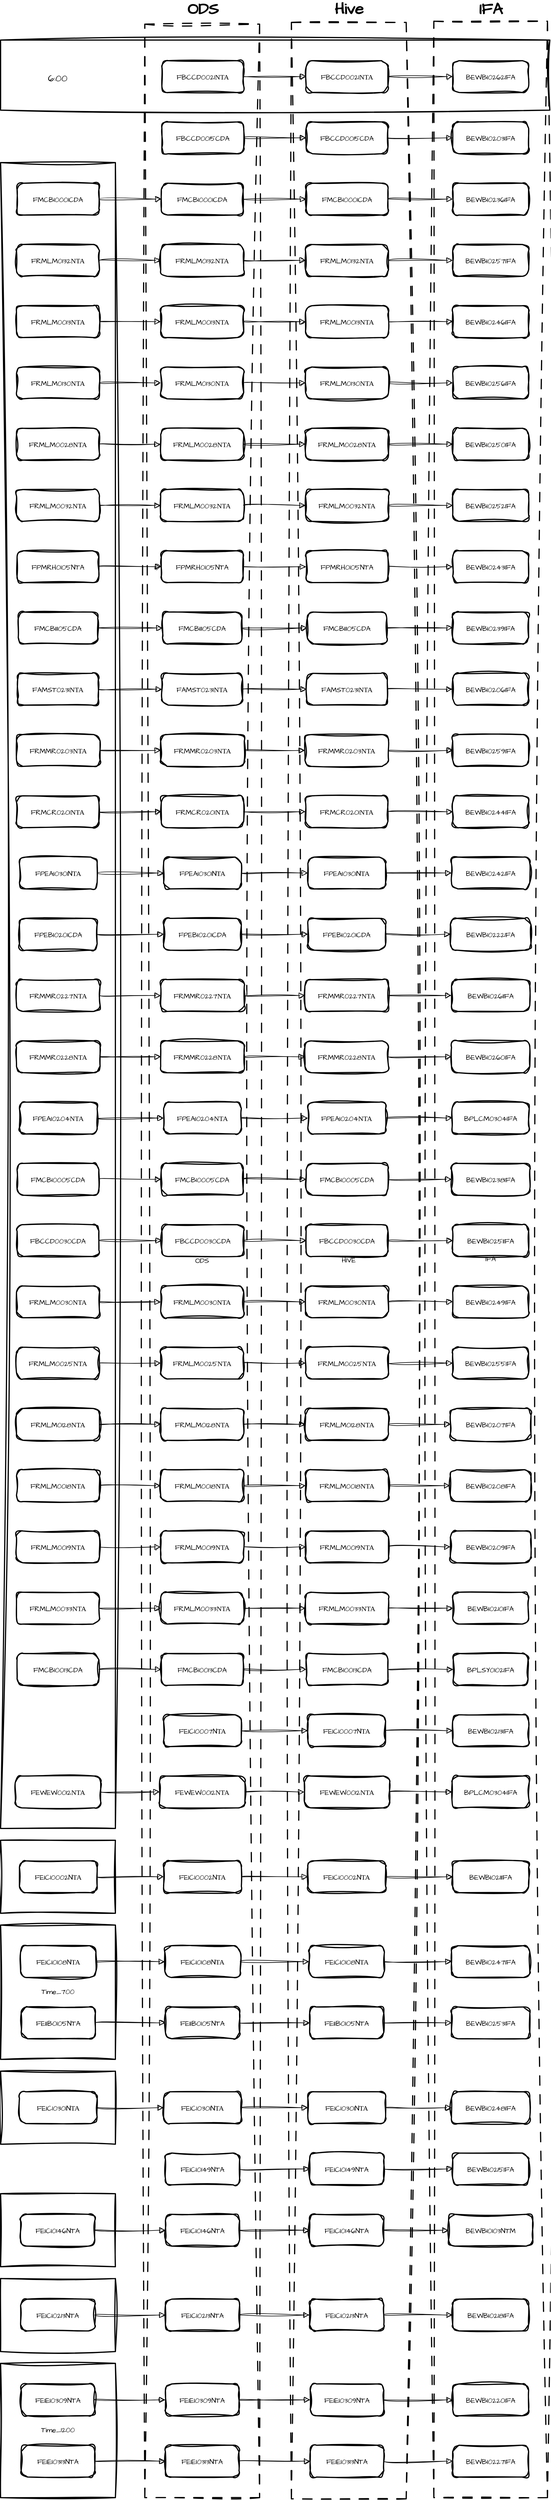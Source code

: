 <mxfile version="26.0.10">
  <diagram name="페이지-1" id="clptzggqeF6OH6gJ77fc">
    <mxGraphModel dx="4080" dy="2816" grid="0" gridSize="10" guides="1" tooltips="1" connect="1" arrows="1" fold="1" page="0" pageScale="1" pageWidth="1654" pageHeight="1169" math="0" shadow="0">
      <root>
        <mxCell id="0" />
        <mxCell id="1" parent="0" />
        <mxCell id="0KKd5dS3s44v6GaBCIF1-1" value="" style="whiteSpace=wrap;strokeWidth=2;sketch=1;hachureGap=4;jiggle=2;curveFitting=1;fontFamily=Architects Daughter;fontSource=https%3A%2F%2Ffonts.googleapis.com%2Fcss%3Ffamily%3DArchitects%2BDaughter;" vertex="1" parent="1">
          <mxGeometry x="-111" y="-6" width="933" height="119" as="geometry" />
        </mxCell>
        <mxCell id="0KKd5dS3s44v6GaBCIF1-2" value="Time_1800" style="whiteSpace=wrap;strokeWidth=2;sketch=1;hachureGap=4;jiggle=2;curveFitting=1;fontFamily=Architects Daughter;fontSource=https%3A%2F%2Ffonts.googleapis.com%2Fcss%3Ffamily%3DArchitects%2BDaughter;" vertex="1" parent="1">
          <mxGeometry x="-111" y="3794" width="195" height="124" as="geometry" />
        </mxCell>
        <mxCell id="0KKd5dS3s44v6GaBCIF1-3" value="Time_1300" style="whiteSpace=wrap;strokeWidth=2;sketch=1;hachureGap=4;jiggle=2;curveFitting=1;fontFamily=Architects Daughter;fontSource=https%3A%2F%2Ffonts.googleapis.com%2Fcss%3Ffamily%3DArchitects%2BDaughter;" vertex="1" parent="1">
          <mxGeometry x="-111" y="3650" width="195" height="124" as="geometry" />
        </mxCell>
        <mxCell id="0KKd5dS3s44v6GaBCIF1-4" value="Time_700" style="whiteSpace=wrap;strokeWidth=2;sketch=1;hachureGap=4;jiggle=2;curveFitting=1;fontFamily=Architects Daughter;fontSource=https%3A%2F%2Ffonts.googleapis.com%2Fcss%3Ffamily%3DArchitects%2BDaughter;" vertex="1" parent="1">
          <mxGeometry x="-111" y="3194" width="195" height="228" as="geometry" />
        </mxCell>
        <mxCell id="0KKd5dS3s44v6GaBCIF1-5" value="Time_2000" style="whiteSpace=wrap;strokeWidth=2;sketch=1;hachureGap=4;jiggle=2;curveFitting=1;fontFamily=Architects Daughter;fontSource=https%3A%2F%2Ffonts.googleapis.com%2Fcss%3Ffamily%3DArchitects%2BDaughter;" vertex="1" parent="1">
          <mxGeometry x="-111" y="3442" width="195" height="124" as="geometry" />
        </mxCell>
        <mxCell id="0KKd5dS3s44v6GaBCIF1-6" value="Time_1600" style="whiteSpace=wrap;strokeWidth=2;sketch=1;hachureGap=4;jiggle=2;curveFitting=1;fontFamily=Architects Daughter;fontSource=https%3A%2F%2Ffonts.googleapis.com%2Fcss%3Ffamily%3DArchitects%2BDaughter;" vertex="1" parent="1">
          <mxGeometry x="-111" y="3050" width="195" height="124" as="geometry" />
        </mxCell>
        <mxCell id="0KKd5dS3s44v6GaBCIF1-7" value="Time_1200" style="whiteSpace=wrap;strokeWidth=2;sketch=1;hachureGap=4;jiggle=2;curveFitting=1;fontFamily=Architects Daughter;fontSource=https%3A%2F%2Ffonts.googleapis.com%2Fcss%3Ffamily%3DArchitects%2BDaughter;" vertex="1" parent="1">
          <mxGeometry x="-111" y="3938" width="195" height="228" as="geometry" />
        </mxCell>
        <mxCell id="0KKd5dS3s44v6GaBCIF1-8" value="Time_2300" style="whiteSpace=wrap;strokeWidth=2;sketch=1;hachureGap=4;jiggle=2;curveFitting=1;fontFamily=Architects Daughter;fontSource=https%3A%2F%2Ffonts.googleapis.com%2Fcss%3Ffamily%3DArchitects%2BDaughter;" vertex="1" parent="1">
          <mxGeometry x="-111" y="202" width="195" height="2828" as="geometry" />
        </mxCell>
        <mxCell id="0KKd5dS3s44v6GaBCIF1-9" value="IFA" style="whiteSpace=wrap;strokeWidth=2;sketch=1;hachureGap=4;jiggle=2;curveFitting=1;fontFamily=Architects Daughter;fontSource=https%3A%2F%2Ffonts.googleapis.com%2Fcss%3Ffamily%3DArchitects%2BDaughter;fillColor=none;dashed=1;dashPattern=8 8;" vertex="1" parent="1">
          <mxGeometry x="625" y="-38" width="193" height="4204" as="geometry" />
        </mxCell>
        <mxCell id="0KKd5dS3s44v6GaBCIF1-10" value="HIVE" style="whiteSpace=wrap;strokeWidth=2;sketch=1;hachureGap=4;jiggle=2;curveFitting=1;fontFamily=Architects Daughter;fontSource=https%3A%2F%2Ffonts.googleapis.com%2Fcss%3Ffamily%3DArchitects%2BDaughter;fillColor=none;dashed=1;dashPattern=8 8;" vertex="1" parent="1">
          <mxGeometry x="383" y="-36" width="195" height="4204" as="geometry" />
        </mxCell>
        <mxCell id="0KKd5dS3s44v6GaBCIF1-11" value="ODS" style="whiteSpace=wrap;strokeWidth=2;sketch=1;hachureGap=4;jiggle=2;curveFitting=1;fontFamily=Architects Daughter;fontSource=https%3A%2F%2Ffonts.googleapis.com%2Fcss%3Ffamily%3DArchitects%2BDaughter;dashed=1;dashPattern=8 8;fillColor=none;" vertex="1" parent="1">
          <mxGeometry x="134" y="-33" width="195" height="4199" as="geometry" />
        </mxCell>
        <mxCell id="0KKd5dS3s44v6GaBCIF1-12" value="FMCB10001CDA" style="rounded=1;arcSize=20;strokeWidth=2;sketch=1;hachureGap=4;jiggle=2;curveFitting=1;fontFamily=Architects Daughter;fontSource=https%3A%2F%2Ffonts.googleapis.com%2Fcss%3Ffamily%3DArchitects%2BDaughter;" vertex="1" parent="1">
          <mxGeometry x="162" y="237" width="139" height="54" as="geometry" />
        </mxCell>
        <mxCell id="0KKd5dS3s44v6GaBCIF1-13" value="FBCCD0015CDA" style="rounded=1;arcSize=20;strokeWidth=2;sketch=1;hachureGap=4;jiggle=2;curveFitting=1;fontFamily=Architects Daughter;fontSource=https%3A%2F%2Ffonts.googleapis.com%2Fcss%3Ffamily%3DArchitects%2BDaughter;" vertex="1" parent="1">
          <mxGeometry x="163" y="133" width="139" height="54" as="geometry" />
        </mxCell>
        <mxCell id="0KKd5dS3s44v6GaBCIF1-14" value="FRMLM0132ΝΤΑ" style="rounded=1;arcSize=20;strokeWidth=2;sketch=1;hachureGap=4;jiggle=2;curveFitting=1;fontFamily=Architects Daughter;fontSource=https%3A%2F%2Ffonts.googleapis.com%2Fcss%3Ffamily%3DArchitects%2BDaughter;" vertex="1" parent="1">
          <mxGeometry x="161" y="341" width="141" height="54" as="geometry" />
        </mxCell>
        <mxCell id="0KKd5dS3s44v6GaBCIF1-15" value="FRMLM0013ΝΤΑ" style="rounded=1;arcSize=20;strokeWidth=2;sketch=1;hachureGap=4;jiggle=2;curveFitting=1;fontFamily=Architects Daughter;fontSource=https%3A%2F%2Ffonts.googleapis.com%2Fcss%3Ffamily%3DArchitects%2BDaughter;" vertex="1" parent="1">
          <mxGeometry x="161" y="445" width="141" height="54" as="geometry" />
        </mxCell>
        <mxCell id="0KKd5dS3s44v6GaBCIF1-16" value="FRMLM0130ΝΤΑ" style="rounded=1;arcSize=20;strokeWidth=2;sketch=1;hachureGap=4;jiggle=2;curveFitting=1;fontFamily=Architects Daughter;fontSource=https%3A%2F%2Ffonts.googleapis.com%2Fcss%3Ffamily%3DArchitects%2BDaughter;" vertex="1" parent="1">
          <mxGeometry x="161" y="549" width="141" height="54" as="geometry" />
        </mxCell>
        <mxCell id="0KKd5dS3s44v6GaBCIF1-17" value="FRMLM0028ΝΤΑ" style="rounded=1;arcSize=20;strokeWidth=2;sketch=1;hachureGap=4;jiggle=2;curveFitting=1;fontFamily=Architects Daughter;fontSource=https%3A%2F%2Ffonts.googleapis.com%2Fcss%3Ffamily%3DArchitects%2BDaughter;" vertex="1" parent="1">
          <mxGeometry x="161" y="653" width="141" height="54" as="geometry" />
        </mxCell>
        <mxCell id="0KKd5dS3s44v6GaBCIF1-18" value="FRMLM0032ΝΤΑ" style="rounded=1;arcSize=20;strokeWidth=2;sketch=1;hachureGap=4;jiggle=2;curveFitting=1;fontFamily=Architects Daughter;fontSource=https%3A%2F%2Ffonts.googleapis.com%2Fcss%3Ffamily%3DArchitects%2BDaughter;" vertex="1" parent="1">
          <mxGeometry x="161" y="757" width="141" height="54" as="geometry" />
        </mxCell>
        <mxCell id="0KKd5dS3s44v6GaBCIF1-19" value="FPMRH0105NTA" style="rounded=1;arcSize=20;strokeWidth=2;sketch=1;hachureGap=4;jiggle=2;curveFitting=1;fontFamily=Architects Daughter;fontSource=https%3A%2F%2Ffonts.googleapis.com%2Fcss%3Ffamily%3DArchitects%2BDaughter;" vertex="1" parent="1">
          <mxGeometry x="162" y="861" width="139" height="54" as="geometry" />
        </mxCell>
        <mxCell id="0KKd5dS3s44v6GaBCIF1-20" value="FMCBI1105CDA" style="rounded=1;arcSize=20;strokeWidth=2;sketch=1;hachureGap=4;jiggle=2;curveFitting=1;fontFamily=Architects Daughter;fontSource=https%3A%2F%2Ffonts.googleapis.com%2Fcss%3Ffamily%3DArchitects%2BDaughter;" vertex="1" parent="1">
          <mxGeometry x="164" y="965" width="135" height="54" as="geometry" />
        </mxCell>
        <mxCell id="0KKd5dS3s44v6GaBCIF1-21" value="FAMST0231ΝΤΑ" style="rounded=1;arcSize=20;strokeWidth=2;sketch=1;hachureGap=4;jiggle=2;curveFitting=1;fontFamily=Architects Daughter;fontSource=https%3A%2F%2Ffonts.googleapis.com%2Fcss%3Ffamily%3DArchitects%2BDaughter;" vertex="1" parent="1">
          <mxGeometry x="163" y="1069" width="137" height="54" as="geometry" />
        </mxCell>
        <mxCell id="0KKd5dS3s44v6GaBCIF1-22" value="FBCCD0021ΝΤΑ" style="rounded=1;arcSize=20;strokeWidth=2;sketch=1;hachureGap=4;jiggle=2;curveFitting=1;fontFamily=Architects Daughter;fontSource=https%3A%2F%2Ffonts.googleapis.com%2Fcss%3Ffamily%3DArchitects%2BDaughter;" vertex="1" parent="1">
          <mxGeometry x="163" y="29" width="139" height="54" as="geometry" />
        </mxCell>
        <mxCell id="0KKd5dS3s44v6GaBCIF1-23" value="FRMMR0203ΝΤΑ" style="rounded=1;arcSize=20;strokeWidth=2;sketch=1;hachureGap=4;jiggle=2;curveFitting=1;fontFamily=Architects Daughter;fontSource=https%3A%2F%2Ffonts.googleapis.com%2Fcss%3Ffamily%3DArchitects%2BDaughter;" vertex="1" parent="1">
          <mxGeometry x="161" y="1173" width="142" height="54" as="geometry" />
        </mxCell>
        <mxCell id="0KKd5dS3s44v6GaBCIF1-24" value="FRMCR0201ΝΤΑ" style="rounded=1;arcSize=20;strokeWidth=2;sketch=1;hachureGap=4;jiggle=2;curveFitting=1;fontFamily=Architects Daughter;fontSource=https%3A%2F%2Ffonts.googleapis.com%2Fcss%3Ffamily%3DArchitects%2BDaughter;" vertex="1" parent="1">
          <mxGeometry x="162" y="1277" width="140" height="54" as="geometry" />
        </mxCell>
        <mxCell id="0KKd5dS3s44v6GaBCIF1-25" value="FPEAI0301NΤΑ" style="rounded=1;arcSize=20;strokeWidth=2;sketch=1;hachureGap=4;jiggle=2;curveFitting=1;fontFamily=Architects Daughter;fontSource=https%3A%2F%2Ffonts.googleapis.com%2Fcss%3Ffamily%3DArchitects%2BDaughter;" vertex="1" parent="1">
          <mxGeometry x="166" y="1381" width="132" height="54" as="geometry" />
        </mxCell>
        <mxCell id="0KKd5dS3s44v6GaBCIF1-26" value="FPEBI0201CDA" style="rounded=1;arcSize=20;strokeWidth=2;sketch=1;hachureGap=4;jiggle=2;curveFitting=1;fontFamily=Architects Daughter;fontSource=https%3A%2F%2Ffonts.googleapis.com%2Fcss%3Ffamily%3DArchitects%2BDaughter;" vertex="1" parent="1">
          <mxGeometry x="166" y="1485" width="132" height="54" as="geometry" />
        </mxCell>
        <mxCell id="0KKd5dS3s44v6GaBCIF1-27" value="FRMMR0227ΝΤΑ" style="rounded=1;arcSize=20;strokeWidth=2;sketch=1;hachureGap=4;jiggle=2;curveFitting=1;fontFamily=Architects Daughter;fontSource=https%3A%2F%2Ffonts.googleapis.com%2Fcss%3Ffamily%3DArchitects%2BDaughter;" vertex="1" parent="1">
          <mxGeometry x="161" y="1589" width="142" height="54" as="geometry" />
        </mxCell>
        <mxCell id="0KKd5dS3s44v6GaBCIF1-28" value="FRMMR0228ΝΤΑ" style="rounded=1;arcSize=20;strokeWidth=2;sketch=1;hachureGap=4;jiggle=2;curveFitting=1;fontFamily=Architects Daughter;fontSource=https%3A%2F%2Ffonts.googleapis.com%2Fcss%3Ffamily%3DArchitects%2BDaughter;" vertex="1" parent="1">
          <mxGeometry x="161" y="1693" width="142" height="54" as="geometry" />
        </mxCell>
        <mxCell id="0KKd5dS3s44v6GaBCIF1-29" value="FPEAI0204ΝΤΑ" style="rounded=1;arcSize=20;strokeWidth=2;sketch=1;hachureGap=4;jiggle=2;curveFitting=1;fontFamily=Architects Daughter;fontSource=https%3A%2F%2Ffonts.googleapis.com%2Fcss%3Ffamily%3DArchitects%2BDaughter;" vertex="1" parent="1">
          <mxGeometry x="166" y="1797" width="132" height="54" as="geometry" />
        </mxCell>
        <mxCell id="0KKd5dS3s44v6GaBCIF1-30" value="FMCB10005CDA" style="rounded=1;arcSize=20;strokeWidth=2;sketch=1;hachureGap=4;jiggle=2;curveFitting=1;fontFamily=Architects Daughter;fontSource=https%3A%2F%2Ffonts.googleapis.com%2Fcss%3Ffamily%3DArchitects%2BDaughter;" vertex="1" parent="1">
          <mxGeometry x="162" y="1901" width="139" height="54" as="geometry" />
        </mxCell>
        <mxCell id="0KKd5dS3s44v6GaBCIF1-31" value="FBCCD0030CDA" style="rounded=1;arcSize=20;strokeWidth=2;sketch=1;hachureGap=4;jiggle=2;curveFitting=1;fontFamily=Architects Daughter;fontSource=https%3A%2F%2Ffonts.googleapis.com%2Fcss%3Ffamily%3DArchitects%2BDaughter;" vertex="1" parent="1">
          <mxGeometry x="163" y="2005" width="139" height="54" as="geometry" />
        </mxCell>
        <mxCell id="0KKd5dS3s44v6GaBCIF1-32" value="FRMLM0030ΝΤΑ" style="rounded=1;arcSize=20;strokeWidth=2;sketch=1;hachureGap=4;jiggle=2;curveFitting=1;fontFamily=Architects Daughter;fontSource=https%3A%2F%2Ffonts.googleapis.com%2Fcss%3Ffamily%3DArchitects%2BDaughter;" vertex="1" parent="1">
          <mxGeometry x="161" y="2109" width="141" height="54" as="geometry" />
        </mxCell>
        <mxCell id="0KKd5dS3s44v6GaBCIF1-33" value="FRMLM0025ΝΤΑ" style="rounded=1;arcSize=20;strokeWidth=2;sketch=1;hachureGap=4;jiggle=2;curveFitting=1;fontFamily=Architects Daughter;fontSource=https%3A%2F%2Ffonts.googleapis.com%2Fcss%3Ffamily%3DArchitects%2BDaughter;" vertex="1" parent="1">
          <mxGeometry x="161" y="2213" width="141" height="54" as="geometry" />
        </mxCell>
        <mxCell id="0KKd5dS3s44v6GaBCIF1-34" value="FRMLM0128ΝΤΑ" style="rounded=1;arcSize=20;strokeWidth=2;sketch=1;hachureGap=4;jiggle=2;curveFitting=1;fontFamily=Architects Daughter;fontSource=https%3A%2F%2Ffonts.googleapis.com%2Fcss%3Ffamily%3DArchitects%2BDaughter;" vertex="1" parent="1">
          <mxGeometry x="161" y="2317" width="141" height="54" as="geometry" />
        </mxCell>
        <mxCell id="0KKd5dS3s44v6GaBCIF1-35" value="FRMLM0018ΝΤΑ" style="rounded=1;arcSize=20;strokeWidth=2;sketch=1;hachureGap=4;jiggle=2;curveFitting=1;fontFamily=Architects Daughter;fontSource=https%3A%2F%2Ffonts.googleapis.com%2Fcss%3Ffamily%3DArchitects%2BDaughter;" vertex="1" parent="1">
          <mxGeometry x="161" y="2421" width="141" height="54" as="geometry" />
        </mxCell>
        <mxCell id="0KKd5dS3s44v6GaBCIF1-36" value="FRMLM0019ΝΤΑ" style="rounded=1;arcSize=20;strokeWidth=2;sketch=1;hachureGap=4;jiggle=2;curveFitting=1;fontFamily=Architects Daughter;fontSource=https%3A%2F%2Ffonts.googleapis.com%2Fcss%3Ffamily%3DArchitects%2BDaughter;" vertex="1" parent="1">
          <mxGeometry x="161" y="2525" width="141" height="54" as="geometry" />
        </mxCell>
        <mxCell id="0KKd5dS3s44v6GaBCIF1-37" value="FRMLM0033ΝΤΑ" style="rounded=1;arcSize=20;strokeWidth=2;sketch=1;hachureGap=4;jiggle=2;curveFitting=1;fontFamily=Architects Daughter;fontSource=https%3A%2F%2Ffonts.googleapis.com%2Fcss%3Ffamily%3DArchitects%2BDaughter;" vertex="1" parent="1">
          <mxGeometry x="161" y="2629" width="141" height="54" as="geometry" />
        </mxCell>
        <mxCell id="0KKd5dS3s44v6GaBCIF1-38" value="FEIC10002NΤΑ" style="rounded=1;arcSize=20;strokeWidth=2;sketch=1;hachureGap=4;jiggle=2;curveFitting=1;fontFamily=Architects Daughter;fontSource=https%3A%2F%2Ffonts.googleapis.com%2Fcss%3Ffamily%3DArchitects%2BDaughter;" vertex="1" parent="1">
          <mxGeometry x="166" y="3085" width="132" height="54" as="geometry" />
        </mxCell>
        <mxCell id="0KKd5dS3s44v6GaBCIF1-39" value="FEIC10007NΤΑ" style="rounded=1;arcSize=20;strokeWidth=2;sketch=1;hachureGap=4;jiggle=2;curveFitting=1;fontFamily=Architects Daughter;fontSource=https%3A%2F%2Ffonts.googleapis.com%2Fcss%3Ffamily%3DArchitects%2BDaughter;" vertex="1" parent="1">
          <mxGeometry x="166" y="2837" width="132" height="54" as="geometry" />
        </mxCell>
        <mxCell id="0KKd5dS3s44v6GaBCIF1-40" value="FEICI0108NΤΑ" style="rounded=1;arcSize=20;strokeWidth=2;sketch=1;hachureGap=4;jiggle=2;curveFitting=1;fontFamily=Architects Daughter;fontSource=https%3A%2F%2Ffonts.googleapis.com%2Fcss%3Ffamily%3DArchitects%2BDaughter;" vertex="1" parent="1">
          <mxGeometry x="168" y="3229" width="128" height="54" as="geometry" />
        </mxCell>
        <mxCell id="0KKd5dS3s44v6GaBCIF1-41" value="FEIC10301NΤΑ" style="rounded=1;arcSize=20;strokeWidth=2;sketch=1;hachureGap=4;jiggle=2;curveFitting=1;fontFamily=Architects Daughter;fontSource=https%3A%2F%2Ffonts.googleapis.com%2Fcss%3Ffamily%3DArchitects%2BDaughter;" vertex="1" parent="1">
          <mxGeometry x="166" y="3477" width="132" height="54" as="geometry" />
        </mxCell>
        <mxCell id="0KKd5dS3s44v6GaBCIF1-42" value="FEIIB0105NTA" style="rounded=1;arcSize=20;strokeWidth=2;sketch=1;hachureGap=4;jiggle=2;curveFitting=1;fontFamily=Architects Daughter;fontSource=https%3A%2F%2Ffonts.googleapis.com%2Fcss%3Ffamily%3DArchitects%2BDaughter;" vertex="1" parent="1">
          <mxGeometry x="169" y="3333" width="126" height="54" as="geometry" />
        </mxCell>
        <mxCell id="0KKd5dS3s44v6GaBCIF1-43" value="FMCB10013CDA" style="rounded=1;arcSize=20;strokeWidth=2;sketch=1;hachureGap=4;jiggle=2;curveFitting=1;fontFamily=Architects Daughter;fontSource=https%3A%2F%2Ffonts.googleapis.com%2Fcss%3Ffamily%3DArchitects%2BDaughter;" vertex="1" parent="1">
          <mxGeometry x="162" y="2733" width="139" height="54" as="geometry" />
        </mxCell>
        <mxCell id="0KKd5dS3s44v6GaBCIF1-44" value="FEICI0146NTA" style="rounded=1;arcSize=20;strokeWidth=2;sketch=1;hachureGap=4;jiggle=2;curveFitting=1;fontFamily=Architects Daughter;fontSource=https%3A%2F%2Ffonts.googleapis.com%2Fcss%3Ffamily%3DArchitects%2BDaughter;" vertex="1" parent="1">
          <mxGeometry x="169" y="3685" width="126" height="54" as="geometry" />
        </mxCell>
        <mxCell id="0KKd5dS3s44v6GaBCIF1-45" value="FEICI0149NTA" style="rounded=1;arcSize=20;strokeWidth=2;sketch=1;hachureGap=4;jiggle=2;curveFitting=1;fontFamily=Architects Daughter;fontSource=https%3A%2F%2Ffonts.googleapis.com%2Fcss%3Ffamily%3DArchitects%2BDaughter;" vertex="1" parent="1">
          <mxGeometry x="169" y="3581" width="126" height="54" as="geometry" />
        </mxCell>
        <mxCell id="0KKd5dS3s44v6GaBCIF1-46" value="FEICI0213NTA" style="rounded=1;arcSize=20;strokeWidth=2;sketch=1;hachureGap=4;jiggle=2;curveFitting=1;fontFamily=Architects Daughter;fontSource=https%3A%2F%2Ffonts.googleapis.com%2Fcss%3Ffamily%3DArchitects%2BDaughter;" vertex="1" parent="1">
          <mxGeometry x="169" y="3829" width="126" height="54" as="geometry" />
        </mxCell>
        <mxCell id="0KKd5dS3s44v6GaBCIF1-47" value="FEIEI0309NTA" style="rounded=1;arcSize=20;strokeWidth=2;sketch=1;hachureGap=4;jiggle=2;curveFitting=1;fontFamily=Architects Daughter;fontSource=https%3A%2F%2Ffonts.googleapis.com%2Fcss%3Ffamily%3DArchitects%2BDaughter;" vertex="1" parent="1">
          <mxGeometry x="169" y="3973" width="125" height="54" as="geometry" />
        </mxCell>
        <mxCell id="0KKd5dS3s44v6GaBCIF1-48" value="FEIEI0313NTA" style="rounded=1;arcSize=20;strokeWidth=2;sketch=1;hachureGap=4;jiggle=2;curveFitting=1;fontFamily=Architects Daughter;fontSource=https%3A%2F%2Ffonts.googleapis.com%2Fcss%3Ffamily%3DArchitects%2BDaughter;" vertex="1" parent="1">
          <mxGeometry x="169" y="4077" width="125" height="54" as="geometry" />
        </mxCell>
        <mxCell id="0KKd5dS3s44v6GaBCIF1-49" value="FEWEW0012ΝΤΑ" style="rounded=1;arcSize=20;strokeWidth=2;sketch=1;hachureGap=4;jiggle=2;curveFitting=1;fontFamily=Architects Daughter;fontSource=https%3A%2F%2Ffonts.googleapis.com%2Fcss%3Ffamily%3DArchitects%2BDaughter;" vertex="1" parent="1">
          <mxGeometry x="159" y="2941" width="145" height="54" as="geometry" />
        </mxCell>
        <mxCell id="0KKd5dS3s44v6GaBCIF1-50" value="FMCB10001CDA" style="rounded=1;arcSize=20;strokeWidth=2;sketch=1;hachureGap=4;jiggle=2;curveFitting=1;fontFamily=Architects Daughter;fontSource=https%3A%2F%2Ffonts.googleapis.com%2Fcss%3Ffamily%3DArchitects%2BDaughter;" vertex="1" parent="1">
          <mxGeometry x="408" y="237" width="139" height="54" as="geometry" />
        </mxCell>
        <mxCell id="0KKd5dS3s44v6GaBCIF1-51" value="FBCCD0015CDA" style="rounded=1;arcSize=20;strokeWidth=2;sketch=1;hachureGap=4;jiggle=2;curveFitting=1;fontFamily=Architects Daughter;fontSource=https%3A%2F%2Ffonts.googleapis.com%2Fcss%3Ffamily%3DArchitects%2BDaughter;" vertex="1" parent="1">
          <mxGeometry x="408" y="133" width="139" height="54" as="geometry" />
        </mxCell>
        <mxCell id="0KKd5dS3s44v6GaBCIF1-52" value="FRMLM0132ΝΤΑ" style="rounded=1;arcSize=20;strokeWidth=2;sketch=1;hachureGap=4;jiggle=2;curveFitting=1;fontFamily=Architects Daughter;fontSource=https%3A%2F%2Ffonts.googleapis.com%2Fcss%3Ffamily%3DArchitects%2BDaughter;" vertex="1" parent="1">
          <mxGeometry x="407" y="341" width="141" height="54" as="geometry" />
        </mxCell>
        <mxCell id="0KKd5dS3s44v6GaBCIF1-53" value="FRMLM0013ΝΤΑ" style="rounded=1;arcSize=20;strokeWidth=2;sketch=1;hachureGap=4;jiggle=2;curveFitting=1;fontFamily=Architects Daughter;fontSource=https%3A%2F%2Ffonts.googleapis.com%2Fcss%3Ffamily%3DArchitects%2BDaughter;" vertex="1" parent="1">
          <mxGeometry x="407" y="445" width="141" height="54" as="geometry" />
        </mxCell>
        <mxCell id="0KKd5dS3s44v6GaBCIF1-54" value="FRMLM0130ΝΤΑ" style="rounded=1;arcSize=20;strokeWidth=2;sketch=1;hachureGap=4;jiggle=2;curveFitting=1;fontFamily=Architects Daughter;fontSource=https%3A%2F%2Ffonts.googleapis.com%2Fcss%3Ffamily%3DArchitects%2BDaughter;" vertex="1" parent="1">
          <mxGeometry x="407" y="549" width="141" height="54" as="geometry" />
        </mxCell>
        <mxCell id="0KKd5dS3s44v6GaBCIF1-55" value="FRMLM0028ΝΤΑ" style="rounded=1;arcSize=20;strokeWidth=2;sketch=1;hachureGap=4;jiggle=2;curveFitting=1;fontFamily=Architects Daughter;fontSource=https%3A%2F%2Ffonts.googleapis.com%2Fcss%3Ffamily%3DArchitects%2BDaughter;" vertex="1" parent="1">
          <mxGeometry x="407" y="653" width="141" height="54" as="geometry" />
        </mxCell>
        <mxCell id="0KKd5dS3s44v6GaBCIF1-56" value="FRMLM0032ΝΤΑ" style="rounded=1;arcSize=20;strokeWidth=2;sketch=1;hachureGap=4;jiggle=2;curveFitting=1;fontFamily=Architects Daughter;fontSource=https%3A%2F%2Ffonts.googleapis.com%2Fcss%3Ffamily%3DArchitects%2BDaughter;" vertex="1" parent="1">
          <mxGeometry x="407" y="757" width="141" height="54" as="geometry" />
        </mxCell>
        <mxCell id="0KKd5dS3s44v6GaBCIF1-57" value="FPMRH0105NTA" style="rounded=1;arcSize=20;strokeWidth=2;sketch=1;hachureGap=4;jiggle=2;curveFitting=1;fontFamily=Architects Daughter;fontSource=https%3A%2F%2Ffonts.googleapis.com%2Fcss%3Ffamily%3DArchitects%2BDaughter;" vertex="1" parent="1">
          <mxGeometry x="408" y="861" width="139" height="54" as="geometry" />
        </mxCell>
        <mxCell id="0KKd5dS3s44v6GaBCIF1-58" value="FMCBI1105CDA" style="rounded=1;arcSize=20;strokeWidth=2;sketch=1;hachureGap=4;jiggle=2;curveFitting=1;fontFamily=Architects Daughter;fontSource=https%3A%2F%2Ffonts.googleapis.com%2Fcss%3Ffamily%3DArchitects%2BDaughter;" vertex="1" parent="1">
          <mxGeometry x="410" y="965" width="135" height="54" as="geometry" />
        </mxCell>
        <mxCell id="0KKd5dS3s44v6GaBCIF1-59" value="FAMST0231ΝΤΑ" style="rounded=1;arcSize=20;strokeWidth=2;sketch=1;hachureGap=4;jiggle=2;curveFitting=1;fontFamily=Architects Daughter;fontSource=https%3A%2F%2Ffonts.googleapis.com%2Fcss%3Ffamily%3DArchitects%2BDaughter;" vertex="1" parent="1">
          <mxGeometry x="409" y="1069" width="137" height="54" as="geometry" />
        </mxCell>
        <mxCell id="0KKd5dS3s44v6GaBCIF1-60" value="FBCCD0021ΝΤΑ" style="rounded=1;arcSize=20;strokeWidth=2;sketch=1;hachureGap=4;jiggle=2;curveFitting=1;fontFamily=Architects Daughter;fontSource=https%3A%2F%2Ffonts.googleapis.com%2Fcss%3Ffamily%3DArchitects%2BDaughter;" vertex="1" parent="1">
          <mxGeometry x="408" y="29" width="139" height="54" as="geometry" />
        </mxCell>
        <mxCell id="0KKd5dS3s44v6GaBCIF1-61" value="FRMMR0203ΝΤΑ" style="rounded=1;arcSize=20;strokeWidth=2;sketch=1;hachureGap=4;jiggle=2;curveFitting=1;fontFamily=Architects Daughter;fontSource=https%3A%2F%2Ffonts.googleapis.com%2Fcss%3Ffamily%3DArchitects%2BDaughter;" vertex="1" parent="1">
          <mxGeometry x="406" y="1173" width="142" height="54" as="geometry" />
        </mxCell>
        <mxCell id="0KKd5dS3s44v6GaBCIF1-62" value="FRMCR0201ΝΤΑ" style="rounded=1;arcSize=20;strokeWidth=2;sketch=1;hachureGap=4;jiggle=2;curveFitting=1;fontFamily=Architects Daughter;fontSource=https%3A%2F%2Ffonts.googleapis.com%2Fcss%3Ffamily%3DArchitects%2BDaughter;" vertex="1" parent="1">
          <mxGeometry x="407" y="1277" width="140" height="54" as="geometry" />
        </mxCell>
        <mxCell id="0KKd5dS3s44v6GaBCIF1-63" value="FPEAI0301NΤΑ" style="rounded=1;arcSize=20;strokeWidth=2;sketch=1;hachureGap=4;jiggle=2;curveFitting=1;fontFamily=Architects Daughter;fontSource=https%3A%2F%2Ffonts.googleapis.com%2Fcss%3Ffamily%3DArchitects%2BDaughter;" vertex="1" parent="1">
          <mxGeometry x="411" y="1381" width="132" height="54" as="geometry" />
        </mxCell>
        <mxCell id="0KKd5dS3s44v6GaBCIF1-64" value="FPEBI0201CDA" style="rounded=1;arcSize=20;strokeWidth=2;sketch=1;hachureGap=4;jiggle=2;curveFitting=1;fontFamily=Architects Daughter;fontSource=https%3A%2F%2Ffonts.googleapis.com%2Fcss%3Ffamily%3DArchitects%2BDaughter;" vertex="1" parent="1">
          <mxGeometry x="411" y="1485" width="132" height="54" as="geometry" />
        </mxCell>
        <mxCell id="0KKd5dS3s44v6GaBCIF1-65" value="FRMMR0227ΝΤΑ" style="rounded=1;arcSize=20;strokeWidth=2;sketch=1;hachureGap=4;jiggle=2;curveFitting=1;fontFamily=Architects Daughter;fontSource=https%3A%2F%2Ffonts.googleapis.com%2Fcss%3Ffamily%3DArchitects%2BDaughter;" vertex="1" parent="1">
          <mxGeometry x="406" y="1589" width="142" height="54" as="geometry" />
        </mxCell>
        <mxCell id="0KKd5dS3s44v6GaBCIF1-66" value="FRMMR0228ΝΤΑ" style="rounded=1;arcSize=20;strokeWidth=2;sketch=1;hachureGap=4;jiggle=2;curveFitting=1;fontFamily=Architects Daughter;fontSource=https%3A%2F%2Ffonts.googleapis.com%2Fcss%3Ffamily%3DArchitects%2BDaughter;" vertex="1" parent="1">
          <mxGeometry x="406" y="1693" width="142" height="54" as="geometry" />
        </mxCell>
        <mxCell id="0KKd5dS3s44v6GaBCIF1-67" value="FPEAI0204ΝΤΑ" style="rounded=1;arcSize=20;strokeWidth=2;sketch=1;hachureGap=4;jiggle=2;curveFitting=1;fontFamily=Architects Daughter;fontSource=https%3A%2F%2Ffonts.googleapis.com%2Fcss%3Ffamily%3DArchitects%2BDaughter;" vertex="1" parent="1">
          <mxGeometry x="411" y="1797" width="132" height="54" as="geometry" />
        </mxCell>
        <mxCell id="0KKd5dS3s44v6GaBCIF1-68" value="FMCB10005CDA" style="rounded=1;arcSize=20;strokeWidth=2;sketch=1;hachureGap=4;jiggle=2;curveFitting=1;fontFamily=Architects Daughter;fontSource=https%3A%2F%2Ffonts.googleapis.com%2Fcss%3Ffamily%3DArchitects%2BDaughter;" vertex="1" parent="1">
          <mxGeometry x="408" y="1901" width="139" height="54" as="geometry" />
        </mxCell>
        <mxCell id="0KKd5dS3s44v6GaBCIF1-69" value="FBCCD0030CDA" style="rounded=1;arcSize=20;strokeWidth=2;sketch=1;hachureGap=4;jiggle=2;curveFitting=1;fontFamily=Architects Daughter;fontSource=https%3A%2F%2Ffonts.googleapis.com%2Fcss%3Ffamily%3DArchitects%2BDaughter;" vertex="1" parent="1">
          <mxGeometry x="408" y="2005" width="139" height="54" as="geometry" />
        </mxCell>
        <mxCell id="0KKd5dS3s44v6GaBCIF1-70" value="FRMLM0030ΝΤΑ" style="rounded=1;arcSize=20;strokeWidth=2;sketch=1;hachureGap=4;jiggle=2;curveFitting=1;fontFamily=Architects Daughter;fontSource=https%3A%2F%2Ffonts.googleapis.com%2Fcss%3Ffamily%3DArchitects%2BDaughter;" vertex="1" parent="1">
          <mxGeometry x="407" y="2109" width="141" height="54" as="geometry" />
        </mxCell>
        <mxCell id="0KKd5dS3s44v6GaBCIF1-71" value="FRMLM0025ΝΤΑ" style="rounded=1;arcSize=20;strokeWidth=2;sketch=1;hachureGap=4;jiggle=2;curveFitting=1;fontFamily=Architects Daughter;fontSource=https%3A%2F%2Ffonts.googleapis.com%2Fcss%3Ffamily%3DArchitects%2BDaughter;" vertex="1" parent="1">
          <mxGeometry x="407" y="2213" width="141" height="54" as="geometry" />
        </mxCell>
        <mxCell id="0KKd5dS3s44v6GaBCIF1-72" value="FRMLM0128ΝΤΑ" style="rounded=1;arcSize=20;strokeWidth=2;sketch=1;hachureGap=4;jiggle=2;curveFitting=1;fontFamily=Architects Daughter;fontSource=https%3A%2F%2Ffonts.googleapis.com%2Fcss%3Ffamily%3DArchitects%2BDaughter;" vertex="1" parent="1">
          <mxGeometry x="407" y="2317" width="141" height="54" as="geometry" />
        </mxCell>
        <mxCell id="0KKd5dS3s44v6GaBCIF1-73" value="FRMLM0018ΝΤΑ" style="rounded=1;arcSize=20;strokeWidth=2;sketch=1;hachureGap=4;jiggle=2;curveFitting=1;fontFamily=Architects Daughter;fontSource=https%3A%2F%2Ffonts.googleapis.com%2Fcss%3Ffamily%3DArchitects%2BDaughter;" vertex="1" parent="1">
          <mxGeometry x="407" y="2421" width="141" height="54" as="geometry" />
        </mxCell>
        <mxCell id="0KKd5dS3s44v6GaBCIF1-74" value="FRMLM0019ΝΤΑ" style="rounded=1;arcSize=20;strokeWidth=2;sketch=1;hachureGap=4;jiggle=2;curveFitting=1;fontFamily=Architects Daughter;fontSource=https%3A%2F%2Ffonts.googleapis.com%2Fcss%3Ffamily%3DArchitects%2BDaughter;" vertex="1" parent="1">
          <mxGeometry x="407" y="2525" width="141" height="54" as="geometry" />
        </mxCell>
        <mxCell id="0KKd5dS3s44v6GaBCIF1-75" value="FRMLM0033ΝΤΑ" style="rounded=1;arcSize=20;strokeWidth=2;sketch=1;hachureGap=4;jiggle=2;curveFitting=1;fontFamily=Architects Daughter;fontSource=https%3A%2F%2Ffonts.googleapis.com%2Fcss%3Ffamily%3DArchitects%2BDaughter;" vertex="1" parent="1">
          <mxGeometry x="407" y="2629" width="141" height="54" as="geometry" />
        </mxCell>
        <mxCell id="0KKd5dS3s44v6GaBCIF1-76" value="FEIC10002NΤΑ" style="rounded=1;arcSize=20;strokeWidth=2;sketch=1;hachureGap=4;jiggle=2;curveFitting=1;fontFamily=Architects Daughter;fontSource=https%3A%2F%2Ffonts.googleapis.com%2Fcss%3Ffamily%3DArchitects%2BDaughter;" vertex="1" parent="1">
          <mxGeometry x="411" y="3085" width="132" height="54" as="geometry" />
        </mxCell>
        <mxCell id="0KKd5dS3s44v6GaBCIF1-77" value="FEIC10007NΤΑ" style="rounded=1;arcSize=20;strokeWidth=2;sketch=1;hachureGap=4;jiggle=2;curveFitting=1;fontFamily=Architects Daughter;fontSource=https%3A%2F%2Ffonts.googleapis.com%2Fcss%3Ffamily%3DArchitects%2BDaughter;" vertex="1" parent="1">
          <mxGeometry x="411" y="2837" width="132" height="54" as="geometry" />
        </mxCell>
        <mxCell id="0KKd5dS3s44v6GaBCIF1-78" value="FEICI0108NΤΑ" style="rounded=1;arcSize=20;strokeWidth=2;sketch=1;hachureGap=4;jiggle=2;curveFitting=1;fontFamily=Architects Daughter;fontSource=https%3A%2F%2Ffonts.googleapis.com%2Fcss%3Ffamily%3DArchitects%2BDaughter;" vertex="1" parent="1">
          <mxGeometry x="413" y="3229" width="128" height="54" as="geometry" />
        </mxCell>
        <mxCell id="0KKd5dS3s44v6GaBCIF1-79" value="FEIC10301NΤΑ" style="rounded=1;arcSize=20;strokeWidth=2;sketch=1;hachureGap=4;jiggle=2;curveFitting=1;fontFamily=Architects Daughter;fontSource=https%3A%2F%2Ffonts.googleapis.com%2Fcss%3Ffamily%3DArchitects%2BDaughter;" vertex="1" parent="1">
          <mxGeometry x="411" y="3477" width="132" height="54" as="geometry" />
        </mxCell>
        <mxCell id="0KKd5dS3s44v6GaBCIF1-80" value="FEIIB0105NTA" style="rounded=1;arcSize=20;strokeWidth=2;sketch=1;hachureGap=4;jiggle=2;curveFitting=1;fontFamily=Architects Daughter;fontSource=https%3A%2F%2Ffonts.googleapis.com%2Fcss%3Ffamily%3DArchitects%2BDaughter;" vertex="1" parent="1">
          <mxGeometry x="414" y="3333" width="126" height="54" as="geometry" />
        </mxCell>
        <mxCell id="0KKd5dS3s44v6GaBCIF1-81" value="FMCB10013CDA" style="rounded=1;arcSize=20;strokeWidth=2;sketch=1;hachureGap=4;jiggle=2;curveFitting=1;fontFamily=Architects Daughter;fontSource=https%3A%2F%2Ffonts.googleapis.com%2Fcss%3Ffamily%3DArchitects%2BDaughter;" vertex="1" parent="1">
          <mxGeometry x="408" y="2733" width="139" height="54" as="geometry" />
        </mxCell>
        <mxCell id="0KKd5dS3s44v6GaBCIF1-82" value="FEICI0146NTA" style="rounded=1;arcSize=20;strokeWidth=2;sketch=1;hachureGap=4;jiggle=2;curveFitting=1;fontFamily=Architects Daughter;fontSource=https%3A%2F%2Ffonts.googleapis.com%2Fcss%3Ffamily%3DArchitects%2BDaughter;" vertex="1" parent="1">
          <mxGeometry x="414" y="3685" width="126" height="54" as="geometry" />
        </mxCell>
        <mxCell id="0KKd5dS3s44v6GaBCIF1-83" value="FEICI0149NTA" style="rounded=1;arcSize=20;strokeWidth=2;sketch=1;hachureGap=4;jiggle=2;curveFitting=1;fontFamily=Architects Daughter;fontSource=https%3A%2F%2Ffonts.googleapis.com%2Fcss%3Ffamily%3DArchitects%2BDaughter;" vertex="1" parent="1">
          <mxGeometry x="414" y="3581" width="126" height="54" as="geometry" />
        </mxCell>
        <mxCell id="0KKd5dS3s44v6GaBCIF1-84" value="FEICI0213NTA" style="rounded=1;arcSize=20;strokeWidth=2;sketch=1;hachureGap=4;jiggle=2;curveFitting=1;fontFamily=Architects Daughter;fontSource=https%3A%2F%2Ffonts.googleapis.com%2Fcss%3Ffamily%3DArchitects%2BDaughter;" vertex="1" parent="1">
          <mxGeometry x="414" y="3829" width="126" height="54" as="geometry" />
        </mxCell>
        <mxCell id="0KKd5dS3s44v6GaBCIF1-85" value="FEIEI0309NTA" style="rounded=1;arcSize=20;strokeWidth=2;sketch=1;hachureGap=4;jiggle=2;curveFitting=1;fontFamily=Architects Daughter;fontSource=https%3A%2F%2Ffonts.googleapis.com%2Fcss%3Ffamily%3DArchitects%2BDaughter;" vertex="1" parent="1">
          <mxGeometry x="415" y="3973" width="125" height="54" as="geometry" />
        </mxCell>
        <mxCell id="0KKd5dS3s44v6GaBCIF1-86" value="FEIEI0313NTA" style="rounded=1;arcSize=20;strokeWidth=2;sketch=1;hachureGap=4;jiggle=2;curveFitting=1;fontFamily=Architects Daughter;fontSource=https%3A%2F%2Ffonts.googleapis.com%2Fcss%3Ffamily%3DArchitects%2BDaughter;" vertex="1" parent="1">
          <mxGeometry x="415" y="4077" width="125" height="54" as="geometry" />
        </mxCell>
        <mxCell id="0KKd5dS3s44v6GaBCIF1-87" value="FEWEW0012ΝΤΑ" style="rounded=1;arcSize=20;strokeWidth=2;sketch=1;hachureGap=4;jiggle=2;curveFitting=1;fontFamily=Architects Daughter;fontSource=https%3A%2F%2Ffonts.googleapis.com%2Fcss%3Ffamily%3DArchitects%2BDaughter;" vertex="1" parent="1">
          <mxGeometry x="405" y="2941" width="145" height="54" as="geometry" />
        </mxCell>
        <mxCell id="0KKd5dS3s44v6GaBCIF1-88" value="BEWBI0236IFA" style="rounded=1;arcSize=20;strokeWidth=2;sketch=1;hachureGap=4;jiggle=2;curveFitting=1;fontFamily=Architects Daughter;fontSource=https%3A%2F%2Ffonts.googleapis.com%2Fcss%3Ffamily%3DArchitects%2BDaughter;" vertex="1" parent="1">
          <mxGeometry x="657" y="237" width="129" height="54" as="geometry" />
        </mxCell>
        <mxCell id="0KKd5dS3s44v6GaBCIF1-89" value="BEWBI0203IFA" style="rounded=1;arcSize=20;strokeWidth=2;sketch=1;hachureGap=4;jiggle=2;curveFitting=1;fontFamily=Architects Daughter;fontSource=https%3A%2F%2Ffonts.googleapis.com%2Fcss%3Ffamily%3DArchitects%2BDaughter;" vertex="1" parent="1">
          <mxGeometry x="657" y="133" width="129" height="54" as="geometry" />
        </mxCell>
        <mxCell id="0KKd5dS3s44v6GaBCIF1-90" value="BEWBI0257IFA" style="rounded=1;arcSize=20;strokeWidth=2;sketch=1;hachureGap=4;jiggle=2;curveFitting=1;fontFamily=Architects Daughter;fontSource=https%3A%2F%2Ffonts.googleapis.com%2Fcss%3Ffamily%3DArchitects%2BDaughter;" vertex="1" parent="1">
          <mxGeometry x="657" y="341" width="129" height="54" as="geometry" />
        </mxCell>
        <mxCell id="0KKd5dS3s44v6GaBCIF1-91" value="BEWBI0246IFA" style="rounded=1;arcSize=20;strokeWidth=2;sketch=1;hachureGap=4;jiggle=2;curveFitting=1;fontFamily=Architects Daughter;fontSource=https%3A%2F%2Ffonts.googleapis.com%2Fcss%3Ffamily%3DArchitects%2BDaughter;" vertex="1" parent="1">
          <mxGeometry x="657" y="445" width="129" height="54" as="geometry" />
        </mxCell>
        <mxCell id="0KKd5dS3s44v6GaBCIF1-92" value="BEWBI0256IFA" style="rounded=1;arcSize=20;strokeWidth=2;sketch=1;hachureGap=4;jiggle=2;curveFitting=1;fontFamily=Architects Daughter;fontSource=https%3A%2F%2Ffonts.googleapis.com%2Fcss%3Ffamily%3DArchitects%2BDaughter;" vertex="1" parent="1">
          <mxGeometry x="657" y="549" width="129" height="54" as="geometry" />
        </mxCell>
        <mxCell id="0KKd5dS3s44v6GaBCIF1-93" value="BEWBI0250IFA" style="rounded=1;arcSize=20;strokeWidth=2;sketch=1;hachureGap=4;jiggle=2;curveFitting=1;fontFamily=Architects Daughter;fontSource=https%3A%2F%2Ffonts.googleapis.com%2Fcss%3Ffamily%3DArchitects%2BDaughter;" vertex="1" parent="1">
          <mxGeometry x="657" y="653" width="129" height="54" as="geometry" />
        </mxCell>
        <mxCell id="0KKd5dS3s44v6GaBCIF1-94" value="BEWBI0252IFA" style="rounded=1;arcSize=20;strokeWidth=2;sketch=1;hachureGap=4;jiggle=2;curveFitting=1;fontFamily=Architects Daughter;fontSource=https%3A%2F%2Ffonts.googleapis.com%2Fcss%3Ffamily%3DArchitects%2BDaughter;" vertex="1" parent="1">
          <mxGeometry x="657" y="757" width="129" height="54" as="geometry" />
        </mxCell>
        <mxCell id="0KKd5dS3s44v6GaBCIF1-95" value="BEWBI0243IFA" style="rounded=1;arcSize=20;strokeWidth=2;sketch=1;hachureGap=4;jiggle=2;curveFitting=1;fontFamily=Architects Daughter;fontSource=https%3A%2F%2Ffonts.googleapis.com%2Fcss%3Ffamily%3DArchitects%2BDaughter;" vertex="1" parent="1">
          <mxGeometry x="657" y="861" width="129" height="54" as="geometry" />
        </mxCell>
        <mxCell id="0KKd5dS3s44v6GaBCIF1-96" value="BEWBI0239IFA" style="rounded=1;arcSize=20;strokeWidth=2;sketch=1;hachureGap=4;jiggle=2;curveFitting=1;fontFamily=Architects Daughter;fontSource=https%3A%2F%2Ffonts.googleapis.com%2Fcss%3Ffamily%3DArchitects%2BDaughter;" vertex="1" parent="1">
          <mxGeometry x="657" y="965" width="129" height="54" as="geometry" />
        </mxCell>
        <mxCell id="0KKd5dS3s44v6GaBCIF1-97" value="BEWBI0206IFA" style="rounded=1;arcSize=20;strokeWidth=2;sketch=1;hachureGap=4;jiggle=2;curveFitting=1;fontFamily=Architects Daughter;fontSource=https%3A%2F%2Ffonts.googleapis.com%2Fcss%3Ffamily%3DArchitects%2BDaughter;" vertex="1" parent="1">
          <mxGeometry x="657" y="1069" width="129" height="54" as="geometry" />
        </mxCell>
        <mxCell id="0KKd5dS3s44v6GaBCIF1-98" value="BEWBI0262IFA" style="rounded=1;arcSize=20;strokeWidth=2;sketch=1;hachureGap=4;jiggle=2;curveFitting=1;fontFamily=Architects Daughter;fontSource=https%3A%2F%2Ffonts.googleapis.com%2Fcss%3Ffamily%3DArchitects%2BDaughter;" vertex="1" parent="1">
          <mxGeometry x="657" y="29" width="129" height="54" as="geometry" />
        </mxCell>
        <mxCell id="0KKd5dS3s44v6GaBCIF1-99" value="BEWBI0259IFA" style="rounded=1;arcSize=20;strokeWidth=2;sketch=1;hachureGap=4;jiggle=2;curveFitting=1;fontFamily=Architects Daughter;fontSource=https%3A%2F%2Ffonts.googleapis.com%2Fcss%3Ffamily%3DArchitects%2BDaughter;" vertex="1" parent="1">
          <mxGeometry x="657" y="1173" width="129" height="54" as="geometry" />
        </mxCell>
        <mxCell id="0KKd5dS3s44v6GaBCIF1-100" value="BEWBI0244IFA" style="rounded=1;arcSize=20;strokeWidth=2;sketch=1;hachureGap=4;jiggle=2;curveFitting=1;fontFamily=Architects Daughter;fontSource=https%3A%2F%2Ffonts.googleapis.com%2Fcss%3Ffamily%3DArchitects%2BDaughter;" vertex="1" parent="1">
          <mxGeometry x="657" y="1277" width="129" height="54" as="geometry" />
        </mxCell>
        <mxCell id="0KKd5dS3s44v6GaBCIF1-101" value="BEWB10242IFA" style="rounded=1;arcSize=20;strokeWidth=2;sketch=1;hachureGap=4;jiggle=2;curveFitting=1;fontFamily=Architects Daughter;fontSource=https%3A%2F%2Ffonts.googleapis.com%2Fcss%3Ffamily%3DArchitects%2BDaughter;" vertex="1" parent="1">
          <mxGeometry x="655" y="1381" width="133" height="54" as="geometry" />
        </mxCell>
        <mxCell id="0KKd5dS3s44v6GaBCIF1-102" value="BEWB102221FA" style="rounded=1;arcSize=20;strokeWidth=2;sketch=1;hachureGap=4;jiggle=2;curveFitting=1;fontFamily=Architects Daughter;fontSource=https%3A%2F%2Ffonts.googleapis.com%2Fcss%3Ffamily%3DArchitects%2BDaughter;" vertex="1" parent="1">
          <mxGeometry x="653" y="1485" width="137" height="54" as="geometry" />
        </mxCell>
        <mxCell id="0KKd5dS3s44v6GaBCIF1-103" value="BEWBI02611FA" style="rounded=1;arcSize=20;strokeWidth=2;sketch=1;hachureGap=4;jiggle=2;curveFitting=1;fontFamily=Architects Daughter;fontSource=https%3A%2F%2Ffonts.googleapis.com%2Fcss%3Ffamily%3DArchitects%2BDaughter;" vertex="1" parent="1">
          <mxGeometry x="655" y="1589" width="133" height="54" as="geometry" />
        </mxCell>
        <mxCell id="0KKd5dS3s44v6GaBCIF1-104" value="BEWB10260IFA" style="rounded=1;arcSize=20;strokeWidth=2;sketch=1;hachureGap=4;jiggle=2;curveFitting=1;fontFamily=Architects Daughter;fontSource=https%3A%2F%2Ffonts.googleapis.com%2Fcss%3Ffamily%3DArchitects%2BDaughter;" vertex="1" parent="1">
          <mxGeometry x="655" y="1693" width="133" height="54" as="geometry" />
        </mxCell>
        <mxCell id="0KKd5dS3s44v6GaBCIF1-105" value="BPLCM0304IFA" style="rounded=1;arcSize=20;strokeWidth=2;sketch=1;hachureGap=4;jiggle=2;curveFitting=1;fontFamily=Architects Daughter;fontSource=https%3A%2F%2Ffonts.googleapis.com%2Fcss%3Ffamily%3DArchitects%2BDaughter;" vertex="1" parent="1">
          <mxGeometry x="656" y="1797" width="131" height="54" as="geometry" />
        </mxCell>
        <mxCell id="0KKd5dS3s44v6GaBCIF1-106" value="BEWB10238IFA" style="rounded=1;arcSize=20;strokeWidth=2;sketch=1;hachureGap=4;jiggle=2;curveFitting=1;fontFamily=Architects Daughter;fontSource=https%3A%2F%2Ffonts.googleapis.com%2Fcss%3Ffamily%3DArchitects%2BDaughter;" vertex="1" parent="1">
          <mxGeometry x="655" y="1901" width="133" height="54" as="geometry" />
        </mxCell>
        <mxCell id="0KKd5dS3s44v6GaBCIF1-107" value="BEWBI0251IFA" style="rounded=1;arcSize=20;strokeWidth=2;sketch=1;hachureGap=4;jiggle=2;curveFitting=1;fontFamily=Architects Daughter;fontSource=https%3A%2F%2Ffonts.googleapis.com%2Fcss%3Ffamily%3DArchitects%2BDaughter;" vertex="1" parent="1">
          <mxGeometry x="657" y="2005" width="129" height="54" as="geometry" />
        </mxCell>
        <mxCell id="0KKd5dS3s44v6GaBCIF1-108" value="BEWBI0249IFA" style="rounded=1;arcSize=20;strokeWidth=2;sketch=1;hachureGap=4;jiggle=2;curveFitting=1;fontFamily=Architects Daughter;fontSource=https%3A%2F%2Ffonts.googleapis.com%2Fcss%3Ffamily%3DArchitects%2BDaughter;" vertex="1" parent="1">
          <mxGeometry x="657" y="2109" width="129" height="54" as="geometry" />
        </mxCell>
        <mxCell id="0KKd5dS3s44v6GaBCIF1-109" value="BEWBI0255IFA" style="rounded=1;arcSize=20;strokeWidth=2;sketch=1;hachureGap=4;jiggle=2;curveFitting=1;fontFamily=Architects Daughter;fontSource=https%3A%2F%2Ffonts.googleapis.com%2Fcss%3Ffamily%3DArchitects%2BDaughter;" vertex="1" parent="1">
          <mxGeometry x="657" y="2213" width="129" height="54" as="geometry" />
        </mxCell>
        <mxCell id="0KKd5dS3s44v6GaBCIF1-110" value="BEWB102071FA" style="rounded=1;arcSize=20;strokeWidth=2;sketch=1;hachureGap=4;jiggle=2;curveFitting=1;fontFamily=Architects Daughter;fontSource=https%3A%2F%2Ffonts.googleapis.com%2Fcss%3Ffamily%3DArchitects%2BDaughter;" vertex="1" parent="1">
          <mxGeometry x="653" y="2317" width="137" height="54" as="geometry" />
        </mxCell>
        <mxCell id="0KKd5dS3s44v6GaBCIF1-111" value="BEWB102081FA" style="rounded=1;arcSize=20;strokeWidth=2;sketch=1;hachureGap=4;jiggle=2;curveFitting=1;fontFamily=Architects Daughter;fontSource=https%3A%2F%2Ffonts.googleapis.com%2Fcss%3Ffamily%3DArchitects%2BDaughter;" vertex="1" parent="1">
          <mxGeometry x="653" y="2421" width="137" height="54" as="geometry" />
        </mxCell>
        <mxCell id="0KKd5dS3s44v6GaBCIF1-112" value="BEWB102091FA" style="rounded=1;arcSize=20;strokeWidth=2;sketch=1;hachureGap=4;jiggle=2;curveFitting=1;fontFamily=Architects Daughter;fontSource=https%3A%2F%2Ffonts.googleapis.com%2Fcss%3Ffamily%3DArchitects%2BDaughter;" vertex="1" parent="1">
          <mxGeometry x="653" y="2525" width="137" height="54" as="geometry" />
        </mxCell>
        <mxCell id="0KKd5dS3s44v6GaBCIF1-113" value="BEWBI0210IFA" style="rounded=1;arcSize=20;strokeWidth=2;sketch=1;hachureGap=4;jiggle=2;curveFitting=1;fontFamily=Architects Daughter;fontSource=https%3A%2F%2Ffonts.googleapis.com%2Fcss%3Ffamily%3DArchitects%2BDaughter;" vertex="1" parent="1">
          <mxGeometry x="657" y="2629" width="129" height="54" as="geometry" />
        </mxCell>
        <mxCell id="0KKd5dS3s44v6GaBCIF1-114" value="BEWBI0211IFA" style="rounded=1;arcSize=20;strokeWidth=2;sketch=1;hachureGap=4;jiggle=2;curveFitting=1;fontFamily=Architects Daughter;fontSource=https%3A%2F%2Ffonts.googleapis.com%2Fcss%3Ffamily%3DArchitects%2BDaughter;" vertex="1" parent="1">
          <mxGeometry x="657" y="3085" width="129" height="54" as="geometry" />
        </mxCell>
        <mxCell id="0KKd5dS3s44v6GaBCIF1-115" value="BEWBI0213IFA" style="rounded=1;arcSize=20;strokeWidth=2;sketch=1;hachureGap=4;jiggle=2;curveFitting=1;fontFamily=Architects Daughter;fontSource=https%3A%2F%2Ffonts.googleapis.com%2Fcss%3Ffamily%3DArchitects%2BDaughter;" vertex="1" parent="1">
          <mxGeometry x="657" y="2837" width="129" height="54" as="geometry" />
        </mxCell>
        <mxCell id="0KKd5dS3s44v6GaBCIF1-116" value="BEWB10247IFA" style="rounded=1;arcSize=20;strokeWidth=2;sketch=1;hachureGap=4;jiggle=2;curveFitting=1;fontFamily=Architects Daughter;fontSource=https%3A%2F%2Ffonts.googleapis.com%2Fcss%3Ffamily%3DArchitects%2BDaughter;" vertex="1" parent="1">
          <mxGeometry x="655" y="3229" width="133" height="54" as="geometry" />
        </mxCell>
        <mxCell id="0KKd5dS3s44v6GaBCIF1-117" value="BEWB10248IFA" style="rounded=1;arcSize=20;strokeWidth=2;sketch=1;hachureGap=4;jiggle=2;curveFitting=1;fontFamily=Architects Daughter;fontSource=https%3A%2F%2Ffonts.googleapis.com%2Fcss%3Ffamily%3DArchitects%2BDaughter;" vertex="1" parent="1">
          <mxGeometry x="655" y="3477" width="133" height="54" as="geometry" />
        </mxCell>
        <mxCell id="0KKd5dS3s44v6GaBCIF1-118" value="BEWBI02531FA" style="rounded=1;arcSize=20;strokeWidth=2;sketch=1;hachureGap=4;jiggle=2;curveFitting=1;fontFamily=Architects Daughter;fontSource=https%3A%2F%2Ffonts.googleapis.com%2Fcss%3Ffamily%3DArchitects%2BDaughter;" vertex="1" parent="1">
          <mxGeometry x="655" y="3333" width="133" height="54" as="geometry" />
        </mxCell>
        <mxCell id="0KKd5dS3s44v6GaBCIF1-119" value="BPLSY0102IFA" style="rounded=1;arcSize=20;strokeWidth=2;sketch=1;hachureGap=4;jiggle=2;curveFitting=1;fontFamily=Architects Daughter;fontSource=https%3A%2F%2Ffonts.googleapis.com%2Fcss%3Ffamily%3DArchitects%2BDaughter;" vertex="1" parent="1">
          <mxGeometry x="658" y="2733" width="127" height="54" as="geometry" />
        </mxCell>
        <mxCell id="0KKd5dS3s44v6GaBCIF1-120" value="BEWB10103NTM" style="rounded=1;arcSize=20;strokeWidth=2;sketch=1;hachureGap=4;jiggle=2;curveFitting=1;fontFamily=Architects Daughter;fontSource=https%3A%2F%2Ffonts.googleapis.com%2Fcss%3Ffamily%3DArchitects%2BDaughter;" vertex="1" parent="1">
          <mxGeometry x="650" y="3685" width="143" height="54" as="geometry" />
        </mxCell>
        <mxCell id="0KKd5dS3s44v6GaBCIF1-121" value="BEWBI0215IFA" style="rounded=1;arcSize=20;strokeWidth=2;sketch=1;hachureGap=4;jiggle=2;curveFitting=1;fontFamily=Architects Daughter;fontSource=https%3A%2F%2Ffonts.googleapis.com%2Fcss%3Ffamily%3DArchitects%2BDaughter;" vertex="1" parent="1">
          <mxGeometry x="657" y="3581" width="129" height="54" as="geometry" />
        </mxCell>
        <mxCell id="0KKd5dS3s44v6GaBCIF1-122" value="BEWBI0218IFA" style="rounded=1;arcSize=20;strokeWidth=2;sketch=1;hachureGap=4;jiggle=2;curveFitting=1;fontFamily=Architects Daughter;fontSource=https%3A%2F%2Ffonts.googleapis.com%2Fcss%3Ffamily%3DArchitects%2BDaughter;" vertex="1" parent="1">
          <mxGeometry x="657" y="3829" width="129" height="54" as="geometry" />
        </mxCell>
        <mxCell id="0KKd5dS3s44v6GaBCIF1-123" value="BEWBI0220IFA" style="rounded=1;arcSize=20;strokeWidth=2;sketch=1;hachureGap=4;jiggle=2;curveFitting=1;fontFamily=Architects Daughter;fontSource=https%3A%2F%2Ffonts.googleapis.com%2Fcss%3Ffamily%3DArchitects%2BDaughter;" vertex="1" parent="1">
          <mxGeometry x="657" y="3973" width="129" height="54" as="geometry" />
        </mxCell>
        <mxCell id="0KKd5dS3s44v6GaBCIF1-124" value="BEWBI0227IFA" style="rounded=1;arcSize=20;strokeWidth=2;sketch=1;hachureGap=4;jiggle=2;curveFitting=1;fontFamily=Architects Daughter;fontSource=https%3A%2F%2Ffonts.googleapis.com%2Fcss%3Ffamily%3DArchitects%2BDaughter;" vertex="1" parent="1">
          <mxGeometry x="657" y="4077" width="129" height="54" as="geometry" />
        </mxCell>
        <mxCell id="0KKd5dS3s44v6GaBCIF1-125" value="BPLCM0304IFA" style="rounded=1;arcSize=20;strokeWidth=2;sketch=1;hachureGap=4;jiggle=2;curveFitting=1;fontFamily=Architects Daughter;fontSource=https%3A%2F%2Ffonts.googleapis.com%2Fcss%3Ffamily%3DArchitects%2BDaughter;" vertex="1" parent="1">
          <mxGeometry x="656" y="2941" width="131" height="54" as="geometry" />
        </mxCell>
        <mxCell id="0KKd5dS3s44v6GaBCIF1-126" value="FMCB10001CDA" style="rounded=1;arcSize=20;strokeWidth=2;sketch=1;hachureGap=4;jiggle=2;curveFitting=1;fontFamily=Architects Daughter;fontSource=https%3A%2F%2Ffonts.googleapis.com%2Fcss%3Ffamily%3DArchitects%2BDaughter;" vertex="1" parent="1">
          <mxGeometry x="-83" y="237" width="139" height="54" as="geometry" />
        </mxCell>
        <mxCell id="0KKd5dS3s44v6GaBCIF1-127" value="FRMLM0132ΝΤΑ" style="rounded=1;arcSize=20;strokeWidth=2;sketch=1;hachureGap=4;jiggle=2;curveFitting=1;fontFamily=Architects Daughter;fontSource=https%3A%2F%2Ffonts.googleapis.com%2Fcss%3Ffamily%3DArchitects%2BDaughter;" vertex="1" parent="1">
          <mxGeometry x="-84" y="341" width="141" height="54" as="geometry" />
        </mxCell>
        <mxCell id="0KKd5dS3s44v6GaBCIF1-128" value="FRMLM0013ΝΤΑ" style="rounded=1;arcSize=20;strokeWidth=2;sketch=1;hachureGap=4;jiggle=2;curveFitting=1;fontFamily=Architects Daughter;fontSource=https%3A%2F%2Ffonts.googleapis.com%2Fcss%3Ffamily%3DArchitects%2BDaughter;" vertex="1" parent="1">
          <mxGeometry x="-84" y="445" width="141" height="54" as="geometry" />
        </mxCell>
        <mxCell id="0KKd5dS3s44v6GaBCIF1-129" value="FRMLM0130ΝΤΑ" style="rounded=1;arcSize=20;strokeWidth=2;sketch=1;hachureGap=4;jiggle=2;curveFitting=1;fontFamily=Architects Daughter;fontSource=https%3A%2F%2Ffonts.googleapis.com%2Fcss%3Ffamily%3DArchitects%2BDaughter;" vertex="1" parent="1">
          <mxGeometry x="-84" y="549" width="141" height="54" as="geometry" />
        </mxCell>
        <mxCell id="0KKd5dS3s44v6GaBCIF1-130" value="FRMLM0028ΝΤΑ" style="rounded=1;arcSize=20;strokeWidth=2;sketch=1;hachureGap=4;jiggle=2;curveFitting=1;fontFamily=Architects Daughter;fontSource=https%3A%2F%2Ffonts.googleapis.com%2Fcss%3Ffamily%3DArchitects%2BDaughter;" vertex="1" parent="1">
          <mxGeometry x="-84" y="653" width="141" height="54" as="geometry" />
        </mxCell>
        <mxCell id="0KKd5dS3s44v6GaBCIF1-131" value="FRMLM0032ΝΤΑ" style="rounded=1;arcSize=20;strokeWidth=2;sketch=1;hachureGap=4;jiggle=2;curveFitting=1;fontFamily=Architects Daughter;fontSource=https%3A%2F%2Ffonts.googleapis.com%2Fcss%3Ffamily%3DArchitects%2BDaughter;" vertex="1" parent="1">
          <mxGeometry x="-84" y="757" width="141" height="54" as="geometry" />
        </mxCell>
        <mxCell id="0KKd5dS3s44v6GaBCIF1-132" value="FPMRH0105NTA" style="rounded=1;arcSize=20;strokeWidth=2;sketch=1;hachureGap=4;jiggle=2;curveFitting=1;fontFamily=Architects Daughter;fontSource=https%3A%2F%2Ffonts.googleapis.com%2Fcss%3Ffamily%3DArchitects%2BDaughter;" vertex="1" parent="1">
          <mxGeometry x="-83" y="861" width="139" height="54" as="geometry" />
        </mxCell>
        <mxCell id="0KKd5dS3s44v6GaBCIF1-133" value="FMCBI1105CDA" style="rounded=1;arcSize=20;strokeWidth=2;sketch=1;hachureGap=4;jiggle=2;curveFitting=1;fontFamily=Architects Daughter;fontSource=https%3A%2F%2Ffonts.googleapis.com%2Fcss%3Ffamily%3DArchitects%2BDaughter;" vertex="1" parent="1">
          <mxGeometry x="-81" y="965" width="135" height="54" as="geometry" />
        </mxCell>
        <mxCell id="0KKd5dS3s44v6GaBCIF1-134" value="FAMST0231ΝΤΑ" style="rounded=1;arcSize=20;strokeWidth=2;sketch=1;hachureGap=4;jiggle=2;curveFitting=1;fontFamily=Architects Daughter;fontSource=https%3A%2F%2Ffonts.googleapis.com%2Fcss%3Ffamily%3DArchitects%2BDaughter;" vertex="1" parent="1">
          <mxGeometry x="-82" y="1069" width="137" height="54" as="geometry" />
        </mxCell>
        <mxCell id="0KKd5dS3s44v6GaBCIF1-135" value="FRMMR0203ΝΤΑ" style="rounded=1;arcSize=20;strokeWidth=2;sketch=1;hachureGap=4;jiggle=2;curveFitting=1;fontFamily=Architects Daughter;fontSource=https%3A%2F%2Ffonts.googleapis.com%2Fcss%3Ffamily%3DArchitects%2BDaughter;" vertex="1" parent="1">
          <mxGeometry x="-84" y="1173" width="142" height="54" as="geometry" />
        </mxCell>
        <mxCell id="0KKd5dS3s44v6GaBCIF1-136" value="FRMCR0201ΝΤΑ" style="rounded=1;arcSize=20;strokeWidth=2;sketch=1;hachureGap=4;jiggle=2;curveFitting=1;fontFamily=Architects Daughter;fontSource=https%3A%2F%2Ffonts.googleapis.com%2Fcss%3Ffamily%3DArchitects%2BDaughter;" vertex="1" parent="1">
          <mxGeometry x="-84" y="1277" width="140" height="54" as="geometry" />
        </mxCell>
        <mxCell id="0KKd5dS3s44v6GaBCIF1-137" value="FPEAI0301NΤΑ" style="rounded=1;arcSize=20;strokeWidth=2;sketch=1;hachureGap=4;jiggle=2;curveFitting=1;fontFamily=Architects Daughter;fontSource=https%3A%2F%2Ffonts.googleapis.com%2Fcss%3Ffamily%3DArchitects%2BDaughter;" vertex="1" parent="1">
          <mxGeometry x="-79" y="1381" width="132" height="54" as="geometry" />
        </mxCell>
        <mxCell id="0KKd5dS3s44v6GaBCIF1-138" value="FPEBI0201CDA" style="rounded=1;arcSize=20;strokeWidth=2;sketch=1;hachureGap=4;jiggle=2;curveFitting=1;fontFamily=Architects Daughter;fontSource=https%3A%2F%2Ffonts.googleapis.com%2Fcss%3Ffamily%3DArchitects%2BDaughter;" vertex="1" parent="1">
          <mxGeometry x="-79" y="1485" width="132" height="54" as="geometry" />
        </mxCell>
        <mxCell id="0KKd5dS3s44v6GaBCIF1-139" value="FRMMR0227ΝΤΑ" style="rounded=1;arcSize=20;strokeWidth=2;sketch=1;hachureGap=4;jiggle=2;curveFitting=1;fontFamily=Architects Daughter;fontSource=https%3A%2F%2Ffonts.googleapis.com%2Fcss%3Ffamily%3DArchitects%2BDaughter;" vertex="1" parent="1">
          <mxGeometry x="-84" y="1589" width="142" height="54" as="geometry" />
        </mxCell>
        <mxCell id="0KKd5dS3s44v6GaBCIF1-140" value="FRMMR0228ΝΤΑ" style="rounded=1;arcSize=20;strokeWidth=2;sketch=1;hachureGap=4;jiggle=2;curveFitting=1;fontFamily=Architects Daughter;fontSource=https%3A%2F%2Ffonts.googleapis.com%2Fcss%3Ffamily%3DArchitects%2BDaughter;" vertex="1" parent="1">
          <mxGeometry x="-84" y="1693" width="142" height="54" as="geometry" />
        </mxCell>
        <mxCell id="0KKd5dS3s44v6GaBCIF1-141" value="FPEAI0204ΝΤΑ" style="rounded=1;arcSize=20;strokeWidth=2;sketch=1;hachureGap=4;jiggle=2;curveFitting=1;fontFamily=Architects Daughter;fontSource=https%3A%2F%2Ffonts.googleapis.com%2Fcss%3Ffamily%3DArchitects%2BDaughter;" vertex="1" parent="1">
          <mxGeometry x="-79" y="1797" width="132" height="54" as="geometry" />
        </mxCell>
        <mxCell id="0KKd5dS3s44v6GaBCIF1-142" value="FMCB10005CDA" style="rounded=1;arcSize=20;strokeWidth=2;sketch=1;hachureGap=4;jiggle=2;curveFitting=1;fontFamily=Architects Daughter;fontSource=https%3A%2F%2Ffonts.googleapis.com%2Fcss%3Ffamily%3DArchitects%2BDaughter;" vertex="1" parent="1">
          <mxGeometry x="-83" y="1901" width="139" height="54" as="geometry" />
        </mxCell>
        <mxCell id="0KKd5dS3s44v6GaBCIF1-143" value="FBCCD0030CDA" style="rounded=1;arcSize=20;strokeWidth=2;sketch=1;hachureGap=4;jiggle=2;curveFitting=1;fontFamily=Architects Daughter;fontSource=https%3A%2F%2Ffonts.googleapis.com%2Fcss%3Ffamily%3DArchitects%2BDaughter;" vertex="1" parent="1">
          <mxGeometry x="-83" y="2005" width="139" height="54" as="geometry" />
        </mxCell>
        <mxCell id="0KKd5dS3s44v6GaBCIF1-144" value="FRMLM0030ΝΤΑ" style="rounded=1;arcSize=20;strokeWidth=2;sketch=1;hachureGap=4;jiggle=2;curveFitting=1;fontFamily=Architects Daughter;fontSource=https%3A%2F%2Ffonts.googleapis.com%2Fcss%3Ffamily%3DArchitects%2BDaughter;" vertex="1" parent="1">
          <mxGeometry x="-84" y="2109" width="141" height="54" as="geometry" />
        </mxCell>
        <mxCell id="0KKd5dS3s44v6GaBCIF1-145" value="FRMLM0025ΝΤΑ" style="rounded=1;arcSize=20;strokeWidth=2;sketch=1;hachureGap=4;jiggle=2;curveFitting=1;fontFamily=Architects Daughter;fontSource=https%3A%2F%2Ffonts.googleapis.com%2Fcss%3Ffamily%3DArchitects%2BDaughter;" vertex="1" parent="1">
          <mxGeometry x="-84" y="2213" width="141" height="54" as="geometry" />
        </mxCell>
        <mxCell id="0KKd5dS3s44v6GaBCIF1-146" value="FRMLM0128ΝΤΑ" style="rounded=1;arcSize=20;strokeWidth=2;sketch=1;hachureGap=4;jiggle=2;curveFitting=1;fontFamily=Architects Daughter;fontSource=https%3A%2F%2Ffonts.googleapis.com%2Fcss%3Ffamily%3DArchitects%2BDaughter;" vertex="1" parent="1">
          <mxGeometry x="-84" y="2317" width="141" height="54" as="geometry" />
        </mxCell>
        <mxCell id="0KKd5dS3s44v6GaBCIF1-147" value="FRMLM0018ΝΤΑ" style="rounded=1;arcSize=20;strokeWidth=2;sketch=1;hachureGap=4;jiggle=2;curveFitting=1;fontFamily=Architects Daughter;fontSource=https%3A%2F%2Ffonts.googleapis.com%2Fcss%3Ffamily%3DArchitects%2BDaughter;" vertex="1" parent="1">
          <mxGeometry x="-84" y="2421" width="141" height="54" as="geometry" />
        </mxCell>
        <mxCell id="0KKd5dS3s44v6GaBCIF1-148" value="FRMLM0019ΝΤΑ" style="rounded=1;arcSize=20;strokeWidth=2;sketch=1;hachureGap=4;jiggle=2;curveFitting=1;fontFamily=Architects Daughter;fontSource=https%3A%2F%2Ffonts.googleapis.com%2Fcss%3Ffamily%3DArchitects%2BDaughter;" vertex="1" parent="1">
          <mxGeometry x="-84" y="2525" width="141" height="54" as="geometry" />
        </mxCell>
        <mxCell id="0KKd5dS3s44v6GaBCIF1-149" value="FRMLM0033ΝΤΑ" style="rounded=1;arcSize=20;strokeWidth=2;sketch=1;hachureGap=4;jiggle=2;curveFitting=1;fontFamily=Architects Daughter;fontSource=https%3A%2F%2Ffonts.googleapis.com%2Fcss%3Ffamily%3DArchitects%2BDaughter;" vertex="1" parent="1">
          <mxGeometry x="-84" y="2629" width="141" height="54" as="geometry" />
        </mxCell>
        <mxCell id="0KKd5dS3s44v6GaBCIF1-150" value="FMCB10013CDA" style="rounded=1;arcSize=20;strokeWidth=2;sketch=1;hachureGap=4;jiggle=2;curveFitting=1;fontFamily=Architects Daughter;fontSource=https%3A%2F%2Ffonts.googleapis.com%2Fcss%3Ffamily%3DArchitects%2BDaughter;" vertex="1" parent="1">
          <mxGeometry x="-83" y="2733" width="139" height="54" as="geometry" />
        </mxCell>
        <mxCell id="0KKd5dS3s44v6GaBCIF1-151" value="FEWEW0012ΝΤΑ" style="rounded=1;arcSize=20;strokeWidth=2;sketch=1;hachureGap=4;jiggle=2;curveFitting=1;fontFamily=Architects Daughter;fontSource=https%3A%2F%2Ffonts.googleapis.com%2Fcss%3Ffamily%3DArchitects%2BDaughter;" vertex="1" parent="1">
          <mxGeometry x="-86" y="2941" width="145" height="54" as="geometry" />
        </mxCell>
        <mxCell id="0KKd5dS3s44v6GaBCIF1-152" value="FEIEI0309NTA" style="rounded=1;arcSize=20;strokeWidth=2;sketch=1;hachureGap=4;jiggle=2;curveFitting=1;fontFamily=Architects Daughter;fontSource=https%3A%2F%2Ffonts.googleapis.com%2Fcss%3Ffamily%3DArchitects%2BDaughter;" vertex="1" parent="1">
          <mxGeometry x="-76" y="3973" width="125" height="54" as="geometry" />
        </mxCell>
        <mxCell id="0KKd5dS3s44v6GaBCIF1-153" value="FEIEI0313NTA" style="rounded=1;arcSize=20;strokeWidth=2;sketch=1;hachureGap=4;jiggle=2;curveFitting=1;fontFamily=Architects Daughter;fontSource=https%3A%2F%2Ffonts.googleapis.com%2Fcss%3Ffamily%3DArchitects%2BDaughter;" vertex="1" parent="1">
          <mxGeometry x="-76" y="4077" width="125" height="54" as="geometry" />
        </mxCell>
        <mxCell id="0KKd5dS3s44v6GaBCIF1-154" value="FEIC10002NΤΑ" style="rounded=1;arcSize=20;strokeWidth=2;sketch=1;hachureGap=4;jiggle=2;curveFitting=1;fontFamily=Architects Daughter;fontSource=https%3A%2F%2Ffonts.googleapis.com%2Fcss%3Ffamily%3DArchitects%2BDaughter;" vertex="1" parent="1">
          <mxGeometry x="-79" y="3085" width="132" height="54" as="geometry" />
        </mxCell>
        <mxCell id="0KKd5dS3s44v6GaBCIF1-155" value="FEIC10301NΤΑ" style="rounded=1;arcSize=20;strokeWidth=2;sketch=1;hachureGap=4;jiggle=2;curveFitting=1;fontFamily=Architects Daughter;fontSource=https%3A%2F%2Ffonts.googleapis.com%2Fcss%3Ffamily%3DArchitects%2BDaughter;" vertex="1" parent="1">
          <mxGeometry x="-79" y="3477" width="132" height="54" as="geometry" />
        </mxCell>
        <mxCell id="0KKd5dS3s44v6GaBCIF1-156" value="FEICI0108NΤΑ" style="rounded=1;arcSize=20;strokeWidth=2;sketch=1;hachureGap=4;jiggle=2;curveFitting=1;fontFamily=Architects Daughter;fontSource=https%3A%2F%2Ffonts.googleapis.com%2Fcss%3Ffamily%3DArchitects%2BDaughter;" vertex="1" parent="1">
          <mxGeometry x="-77" y="3229" width="128" height="54" as="geometry" />
        </mxCell>
        <mxCell id="0KKd5dS3s44v6GaBCIF1-157" value="FEIIB0105NTA" style="rounded=1;arcSize=20;strokeWidth=2;sketch=1;hachureGap=4;jiggle=2;curveFitting=1;fontFamily=Architects Daughter;fontSource=https%3A%2F%2Ffonts.googleapis.com%2Fcss%3Ffamily%3DArchitects%2BDaughter;" vertex="1" parent="1">
          <mxGeometry x="-76" y="3333" width="126" height="54" as="geometry" />
        </mxCell>
        <mxCell id="0KKd5dS3s44v6GaBCIF1-158" value="FEICI0146NTA" style="rounded=1;arcSize=20;strokeWidth=2;sketch=1;hachureGap=4;jiggle=2;curveFitting=1;fontFamily=Architects Daughter;fontSource=https%3A%2F%2Ffonts.googleapis.com%2Fcss%3Ffamily%3DArchitects%2BDaughter;" vertex="1" parent="1">
          <mxGeometry x="-77" y="3685" width="126" height="54" as="geometry" />
        </mxCell>
        <mxCell id="0KKd5dS3s44v6GaBCIF1-159" value="FEICI0213NTA" style="rounded=1;arcSize=20;strokeWidth=2;sketch=1;hachureGap=4;jiggle=2;curveFitting=1;fontFamily=Architects Daughter;fontSource=https%3A%2F%2Ffonts.googleapis.com%2Fcss%3Ffamily%3DArchitects%2BDaughter;" vertex="1" parent="1">
          <mxGeometry x="-77" y="3829" width="126" height="54" as="geometry" />
        </mxCell>
        <mxCell id="0KKd5dS3s44v6GaBCIF1-161" value="" style="curved=1;startArrow=none;endArrow=block;exitX=1;exitY=0.5;entryX=0;entryY=0.5;rounded=0;sketch=1;hachureGap=4;jiggle=2;curveFitting=1;fontFamily=Architects Daughter;fontSource=https%3A%2F%2Ffonts.googleapis.com%2Fcss%3Ffamily%3DArchitects%2BDaughter;fontSize=12;startSize=8;endSize=8;" edge="1" parent="1" source="0KKd5dS3s44v6GaBCIF1-12" target="0KKd5dS3s44v6GaBCIF1-50">
          <mxGeometry relative="1" as="geometry">
            <Array as="points" />
          </mxGeometry>
        </mxCell>
        <mxCell id="0KKd5dS3s44v6GaBCIF1-162" value="" style="curved=1;startArrow=none;endArrow=block;exitX=1;exitY=0.5;entryX=0;entryY=0.5;rounded=0;sketch=1;hachureGap=4;jiggle=2;curveFitting=1;fontFamily=Architects Daughter;fontSource=https%3A%2F%2Ffonts.googleapis.com%2Fcss%3Ffamily%3DArchitects%2BDaughter;fontSize=12;startSize=8;endSize=8;" edge="1" parent="1" source="0KKd5dS3s44v6GaBCIF1-13" target="0KKd5dS3s44v6GaBCIF1-51">
          <mxGeometry relative="1" as="geometry">
            <Array as="points" />
          </mxGeometry>
        </mxCell>
        <mxCell id="0KKd5dS3s44v6GaBCIF1-163" value="" style="curved=1;startArrow=none;endArrow=block;exitX=1;exitY=0.5;entryX=0;entryY=0.5;rounded=0;sketch=1;hachureGap=4;jiggle=2;curveFitting=1;fontFamily=Architects Daughter;fontSource=https%3A%2F%2Ffonts.googleapis.com%2Fcss%3Ffamily%3DArchitects%2BDaughter;fontSize=12;startSize=8;endSize=8;" edge="1" parent="1" source="0KKd5dS3s44v6GaBCIF1-14" target="0KKd5dS3s44v6GaBCIF1-52">
          <mxGeometry relative="1" as="geometry">
            <Array as="points" />
          </mxGeometry>
        </mxCell>
        <mxCell id="0KKd5dS3s44v6GaBCIF1-164" value="" style="curved=1;startArrow=none;endArrow=block;exitX=1;exitY=0.5;entryX=0;entryY=0.5;rounded=0;sketch=1;hachureGap=4;jiggle=2;curveFitting=1;fontFamily=Architects Daughter;fontSource=https%3A%2F%2Ffonts.googleapis.com%2Fcss%3Ffamily%3DArchitects%2BDaughter;fontSize=12;startSize=8;endSize=8;" edge="1" parent="1" source="0KKd5dS3s44v6GaBCIF1-15" target="0KKd5dS3s44v6GaBCIF1-53">
          <mxGeometry relative="1" as="geometry">
            <Array as="points" />
          </mxGeometry>
        </mxCell>
        <mxCell id="0KKd5dS3s44v6GaBCIF1-165" value="" style="curved=1;startArrow=none;endArrow=block;exitX=1;exitY=0.5;entryX=0;entryY=0.5;rounded=0;sketch=1;hachureGap=4;jiggle=2;curveFitting=1;fontFamily=Architects Daughter;fontSource=https%3A%2F%2Ffonts.googleapis.com%2Fcss%3Ffamily%3DArchitects%2BDaughter;fontSize=12;startSize=8;endSize=8;" edge="1" parent="1" source="0KKd5dS3s44v6GaBCIF1-16" target="0KKd5dS3s44v6GaBCIF1-54">
          <mxGeometry relative="1" as="geometry">
            <Array as="points" />
          </mxGeometry>
        </mxCell>
        <mxCell id="0KKd5dS3s44v6GaBCIF1-166" value="" style="curved=1;startArrow=none;endArrow=block;exitX=1;exitY=0.5;entryX=0;entryY=0.5;rounded=0;sketch=1;hachureGap=4;jiggle=2;curveFitting=1;fontFamily=Architects Daughter;fontSource=https%3A%2F%2Ffonts.googleapis.com%2Fcss%3Ffamily%3DArchitects%2BDaughter;fontSize=12;startSize=8;endSize=8;" edge="1" parent="1" source="0KKd5dS3s44v6GaBCIF1-17" target="0KKd5dS3s44v6GaBCIF1-55">
          <mxGeometry relative="1" as="geometry">
            <Array as="points" />
          </mxGeometry>
        </mxCell>
        <mxCell id="0KKd5dS3s44v6GaBCIF1-167" value="" style="curved=1;startArrow=none;endArrow=block;exitX=1;exitY=0.5;entryX=0;entryY=0.5;rounded=0;sketch=1;hachureGap=4;jiggle=2;curveFitting=1;fontFamily=Architects Daughter;fontSource=https%3A%2F%2Ffonts.googleapis.com%2Fcss%3Ffamily%3DArchitects%2BDaughter;fontSize=12;startSize=8;endSize=8;" edge="1" parent="1" source="0KKd5dS3s44v6GaBCIF1-18" target="0KKd5dS3s44v6GaBCIF1-56">
          <mxGeometry relative="1" as="geometry">
            <Array as="points" />
          </mxGeometry>
        </mxCell>
        <mxCell id="0KKd5dS3s44v6GaBCIF1-168" value="" style="curved=1;startArrow=none;endArrow=block;exitX=1;exitY=0.5;entryX=0;entryY=0.5;rounded=0;sketch=1;hachureGap=4;jiggle=2;curveFitting=1;fontFamily=Architects Daughter;fontSource=https%3A%2F%2Ffonts.googleapis.com%2Fcss%3Ffamily%3DArchitects%2BDaughter;fontSize=12;startSize=8;endSize=8;" edge="1" parent="1" source="0KKd5dS3s44v6GaBCIF1-19" target="0KKd5dS3s44v6GaBCIF1-57">
          <mxGeometry relative="1" as="geometry">
            <Array as="points" />
          </mxGeometry>
        </mxCell>
        <mxCell id="0KKd5dS3s44v6GaBCIF1-169" value="" style="curved=1;startArrow=none;endArrow=block;exitX=1;exitY=0.5;entryX=0;entryY=0.5;rounded=0;sketch=1;hachureGap=4;jiggle=2;curveFitting=1;fontFamily=Architects Daughter;fontSource=https%3A%2F%2Ffonts.googleapis.com%2Fcss%3Ffamily%3DArchitects%2BDaughter;fontSize=12;startSize=8;endSize=8;" edge="1" parent="1" source="0KKd5dS3s44v6GaBCIF1-20" target="0KKd5dS3s44v6GaBCIF1-58">
          <mxGeometry relative="1" as="geometry">
            <Array as="points" />
          </mxGeometry>
        </mxCell>
        <mxCell id="0KKd5dS3s44v6GaBCIF1-170" value="" style="curved=1;startArrow=none;endArrow=block;exitX=1;exitY=0.5;entryX=0;entryY=0.5;rounded=0;sketch=1;hachureGap=4;jiggle=2;curveFitting=1;fontFamily=Architects Daughter;fontSource=https%3A%2F%2Ffonts.googleapis.com%2Fcss%3Ffamily%3DArchitects%2BDaughter;fontSize=12;startSize=8;endSize=8;" edge="1" parent="1" source="0KKd5dS3s44v6GaBCIF1-21" target="0KKd5dS3s44v6GaBCIF1-59">
          <mxGeometry relative="1" as="geometry">
            <Array as="points" />
          </mxGeometry>
        </mxCell>
        <mxCell id="0KKd5dS3s44v6GaBCIF1-171" value="" style="curved=1;startArrow=none;endArrow=block;exitX=1;exitY=0.5;entryX=0;entryY=0.5;rounded=0;sketch=1;hachureGap=4;jiggle=2;curveFitting=1;fontFamily=Architects Daughter;fontSource=https%3A%2F%2Ffonts.googleapis.com%2Fcss%3Ffamily%3DArchitects%2BDaughter;fontSize=12;startSize=8;endSize=8;" edge="1" parent="1" source="0KKd5dS3s44v6GaBCIF1-22" target="0KKd5dS3s44v6GaBCIF1-60">
          <mxGeometry relative="1" as="geometry">
            <Array as="points" />
          </mxGeometry>
        </mxCell>
        <mxCell id="0KKd5dS3s44v6GaBCIF1-172" value="" style="curved=1;startArrow=none;endArrow=block;exitX=1;exitY=0.5;entryX=0;entryY=0.5;rounded=0;sketch=1;hachureGap=4;jiggle=2;curveFitting=1;fontFamily=Architects Daughter;fontSource=https%3A%2F%2Ffonts.googleapis.com%2Fcss%3Ffamily%3DArchitects%2BDaughter;fontSize=12;startSize=8;endSize=8;" edge="1" parent="1" source="0KKd5dS3s44v6GaBCIF1-23" target="0KKd5dS3s44v6GaBCIF1-61">
          <mxGeometry relative="1" as="geometry">
            <Array as="points" />
          </mxGeometry>
        </mxCell>
        <mxCell id="0KKd5dS3s44v6GaBCIF1-173" value="" style="curved=1;startArrow=none;endArrow=block;exitX=1;exitY=0.5;entryX=0;entryY=0.5;rounded=0;sketch=1;hachureGap=4;jiggle=2;curveFitting=1;fontFamily=Architects Daughter;fontSource=https%3A%2F%2Ffonts.googleapis.com%2Fcss%3Ffamily%3DArchitects%2BDaughter;fontSize=12;startSize=8;endSize=8;" edge="1" parent="1" source="0KKd5dS3s44v6GaBCIF1-24" target="0KKd5dS3s44v6GaBCIF1-62">
          <mxGeometry relative="1" as="geometry">
            <Array as="points" />
          </mxGeometry>
        </mxCell>
        <mxCell id="0KKd5dS3s44v6GaBCIF1-174" value="" style="curved=1;startArrow=none;endArrow=block;exitX=1;exitY=0.5;entryX=0;entryY=0.5;rounded=0;sketch=1;hachureGap=4;jiggle=2;curveFitting=1;fontFamily=Architects Daughter;fontSource=https%3A%2F%2Ffonts.googleapis.com%2Fcss%3Ffamily%3DArchitects%2BDaughter;fontSize=12;startSize=8;endSize=8;" edge="1" parent="1" source="0KKd5dS3s44v6GaBCIF1-25" target="0KKd5dS3s44v6GaBCIF1-63">
          <mxGeometry relative="1" as="geometry">
            <Array as="points" />
          </mxGeometry>
        </mxCell>
        <mxCell id="0KKd5dS3s44v6GaBCIF1-175" value="" style="curved=1;startArrow=none;endArrow=block;exitX=1;exitY=0.5;entryX=0;entryY=0.5;rounded=0;sketch=1;hachureGap=4;jiggle=2;curveFitting=1;fontFamily=Architects Daughter;fontSource=https%3A%2F%2Ffonts.googleapis.com%2Fcss%3Ffamily%3DArchitects%2BDaughter;fontSize=12;startSize=8;endSize=8;" edge="1" parent="1" source="0KKd5dS3s44v6GaBCIF1-26" target="0KKd5dS3s44v6GaBCIF1-64">
          <mxGeometry relative="1" as="geometry">
            <Array as="points" />
          </mxGeometry>
        </mxCell>
        <mxCell id="0KKd5dS3s44v6GaBCIF1-176" value="" style="curved=1;startArrow=none;endArrow=block;exitX=1;exitY=0.5;entryX=0;entryY=0.5;rounded=0;sketch=1;hachureGap=4;jiggle=2;curveFitting=1;fontFamily=Architects Daughter;fontSource=https%3A%2F%2Ffonts.googleapis.com%2Fcss%3Ffamily%3DArchitects%2BDaughter;fontSize=12;startSize=8;endSize=8;" edge="1" parent="1" source="0KKd5dS3s44v6GaBCIF1-27" target="0KKd5dS3s44v6GaBCIF1-65">
          <mxGeometry relative="1" as="geometry">
            <Array as="points" />
          </mxGeometry>
        </mxCell>
        <mxCell id="0KKd5dS3s44v6GaBCIF1-177" value="" style="curved=1;startArrow=none;endArrow=block;exitX=1;exitY=0.5;entryX=0;entryY=0.5;rounded=0;sketch=1;hachureGap=4;jiggle=2;curveFitting=1;fontFamily=Architects Daughter;fontSource=https%3A%2F%2Ffonts.googleapis.com%2Fcss%3Ffamily%3DArchitects%2BDaughter;fontSize=12;startSize=8;endSize=8;" edge="1" parent="1" source="0KKd5dS3s44v6GaBCIF1-28" target="0KKd5dS3s44v6GaBCIF1-66">
          <mxGeometry relative="1" as="geometry">
            <Array as="points" />
          </mxGeometry>
        </mxCell>
        <mxCell id="0KKd5dS3s44v6GaBCIF1-178" value="" style="curved=1;startArrow=none;endArrow=block;exitX=1;exitY=0.5;entryX=0;entryY=0.5;rounded=0;sketch=1;hachureGap=4;jiggle=2;curveFitting=1;fontFamily=Architects Daughter;fontSource=https%3A%2F%2Ffonts.googleapis.com%2Fcss%3Ffamily%3DArchitects%2BDaughter;fontSize=12;startSize=8;endSize=8;" edge="1" parent="1" source="0KKd5dS3s44v6GaBCIF1-29" target="0KKd5dS3s44v6GaBCIF1-67">
          <mxGeometry relative="1" as="geometry">
            <Array as="points" />
          </mxGeometry>
        </mxCell>
        <mxCell id="0KKd5dS3s44v6GaBCIF1-179" value="" style="curved=1;startArrow=none;endArrow=block;exitX=1;exitY=0.5;entryX=0;entryY=0.5;rounded=0;sketch=1;hachureGap=4;jiggle=2;curveFitting=1;fontFamily=Architects Daughter;fontSource=https%3A%2F%2Ffonts.googleapis.com%2Fcss%3Ffamily%3DArchitects%2BDaughter;fontSize=12;startSize=8;endSize=8;" edge="1" parent="1" source="0KKd5dS3s44v6GaBCIF1-30" target="0KKd5dS3s44v6GaBCIF1-68">
          <mxGeometry relative="1" as="geometry">
            <Array as="points" />
          </mxGeometry>
        </mxCell>
        <mxCell id="0KKd5dS3s44v6GaBCIF1-180" value="" style="curved=1;startArrow=none;endArrow=block;exitX=1;exitY=0.5;entryX=0;entryY=0.5;rounded=0;sketch=1;hachureGap=4;jiggle=2;curveFitting=1;fontFamily=Architects Daughter;fontSource=https%3A%2F%2Ffonts.googleapis.com%2Fcss%3Ffamily%3DArchitects%2BDaughter;fontSize=12;startSize=8;endSize=8;" edge="1" parent="1" source="0KKd5dS3s44v6GaBCIF1-31" target="0KKd5dS3s44v6GaBCIF1-69">
          <mxGeometry relative="1" as="geometry">
            <Array as="points" />
          </mxGeometry>
        </mxCell>
        <mxCell id="0KKd5dS3s44v6GaBCIF1-181" value="" style="curved=1;startArrow=none;endArrow=block;exitX=1;exitY=0.5;entryX=0;entryY=0.5;rounded=0;sketch=1;hachureGap=4;jiggle=2;curveFitting=1;fontFamily=Architects Daughter;fontSource=https%3A%2F%2Ffonts.googleapis.com%2Fcss%3Ffamily%3DArchitects%2BDaughter;fontSize=12;startSize=8;endSize=8;" edge="1" parent="1" source="0KKd5dS3s44v6GaBCIF1-32" target="0KKd5dS3s44v6GaBCIF1-70">
          <mxGeometry relative="1" as="geometry">
            <Array as="points" />
          </mxGeometry>
        </mxCell>
        <mxCell id="0KKd5dS3s44v6GaBCIF1-182" value="" style="curved=1;startArrow=none;endArrow=block;exitX=1;exitY=0.5;entryX=0;entryY=0.5;rounded=0;sketch=1;hachureGap=4;jiggle=2;curveFitting=1;fontFamily=Architects Daughter;fontSource=https%3A%2F%2Ffonts.googleapis.com%2Fcss%3Ffamily%3DArchitects%2BDaughter;fontSize=12;startSize=8;endSize=8;" edge="1" parent="1" source="0KKd5dS3s44v6GaBCIF1-33" target="0KKd5dS3s44v6GaBCIF1-71">
          <mxGeometry relative="1" as="geometry">
            <Array as="points" />
          </mxGeometry>
        </mxCell>
        <mxCell id="0KKd5dS3s44v6GaBCIF1-183" value="" style="curved=1;startArrow=none;endArrow=block;exitX=1;exitY=0.5;entryX=0;entryY=0.5;rounded=0;sketch=1;hachureGap=4;jiggle=2;curveFitting=1;fontFamily=Architects Daughter;fontSource=https%3A%2F%2Ffonts.googleapis.com%2Fcss%3Ffamily%3DArchitects%2BDaughter;fontSize=12;startSize=8;endSize=8;" edge="1" parent="1" source="0KKd5dS3s44v6GaBCIF1-34" target="0KKd5dS3s44v6GaBCIF1-72">
          <mxGeometry relative="1" as="geometry">
            <Array as="points" />
          </mxGeometry>
        </mxCell>
        <mxCell id="0KKd5dS3s44v6GaBCIF1-184" value="" style="curved=1;startArrow=none;endArrow=block;exitX=1;exitY=0.5;entryX=0;entryY=0.5;rounded=0;sketch=1;hachureGap=4;jiggle=2;curveFitting=1;fontFamily=Architects Daughter;fontSource=https%3A%2F%2Ffonts.googleapis.com%2Fcss%3Ffamily%3DArchitects%2BDaughter;fontSize=12;startSize=8;endSize=8;" edge="1" parent="1" source="0KKd5dS3s44v6GaBCIF1-35" target="0KKd5dS3s44v6GaBCIF1-73">
          <mxGeometry relative="1" as="geometry">
            <Array as="points" />
          </mxGeometry>
        </mxCell>
        <mxCell id="0KKd5dS3s44v6GaBCIF1-185" value="" style="curved=1;startArrow=none;endArrow=block;exitX=1;exitY=0.5;entryX=0;entryY=0.5;rounded=0;sketch=1;hachureGap=4;jiggle=2;curveFitting=1;fontFamily=Architects Daughter;fontSource=https%3A%2F%2Ffonts.googleapis.com%2Fcss%3Ffamily%3DArchitects%2BDaughter;fontSize=12;startSize=8;endSize=8;" edge="1" parent="1" source="0KKd5dS3s44v6GaBCIF1-36" target="0KKd5dS3s44v6GaBCIF1-74">
          <mxGeometry relative="1" as="geometry">
            <Array as="points" />
          </mxGeometry>
        </mxCell>
        <mxCell id="0KKd5dS3s44v6GaBCIF1-186" value="" style="curved=1;startArrow=none;endArrow=block;exitX=1;exitY=0.5;entryX=0;entryY=0.5;rounded=0;sketch=1;hachureGap=4;jiggle=2;curveFitting=1;fontFamily=Architects Daughter;fontSource=https%3A%2F%2Ffonts.googleapis.com%2Fcss%3Ffamily%3DArchitects%2BDaughter;fontSize=12;startSize=8;endSize=8;" edge="1" parent="1" source="0KKd5dS3s44v6GaBCIF1-37" target="0KKd5dS3s44v6GaBCIF1-75">
          <mxGeometry relative="1" as="geometry">
            <Array as="points" />
          </mxGeometry>
        </mxCell>
        <mxCell id="0KKd5dS3s44v6GaBCIF1-187" value="" style="curved=1;startArrow=none;endArrow=block;exitX=1;exitY=0.5;entryX=0;entryY=0.5;rounded=0;sketch=1;hachureGap=4;jiggle=2;curveFitting=1;fontFamily=Architects Daughter;fontSource=https%3A%2F%2Ffonts.googleapis.com%2Fcss%3Ffamily%3DArchitects%2BDaughter;fontSize=12;startSize=8;endSize=8;" edge="1" parent="1" source="0KKd5dS3s44v6GaBCIF1-38" target="0KKd5dS3s44v6GaBCIF1-76">
          <mxGeometry relative="1" as="geometry">
            <Array as="points" />
          </mxGeometry>
        </mxCell>
        <mxCell id="0KKd5dS3s44v6GaBCIF1-188" value="" style="curved=1;startArrow=none;endArrow=block;exitX=1;exitY=0.5;entryX=0;entryY=0.5;rounded=0;sketch=1;hachureGap=4;jiggle=2;curveFitting=1;fontFamily=Architects Daughter;fontSource=https%3A%2F%2Ffonts.googleapis.com%2Fcss%3Ffamily%3DArchitects%2BDaughter;fontSize=12;startSize=8;endSize=8;" edge="1" parent="1" source="0KKd5dS3s44v6GaBCIF1-39" target="0KKd5dS3s44v6GaBCIF1-77">
          <mxGeometry relative="1" as="geometry">
            <Array as="points" />
          </mxGeometry>
        </mxCell>
        <mxCell id="0KKd5dS3s44v6GaBCIF1-189" value="" style="curved=1;startArrow=none;endArrow=block;exitX=1;exitY=0.5;entryX=0;entryY=0.5;rounded=0;sketch=1;hachureGap=4;jiggle=2;curveFitting=1;fontFamily=Architects Daughter;fontSource=https%3A%2F%2Ffonts.googleapis.com%2Fcss%3Ffamily%3DArchitects%2BDaughter;fontSize=12;startSize=8;endSize=8;" edge="1" parent="1" source="0KKd5dS3s44v6GaBCIF1-40" target="0KKd5dS3s44v6GaBCIF1-78">
          <mxGeometry relative="1" as="geometry">
            <Array as="points" />
          </mxGeometry>
        </mxCell>
        <mxCell id="0KKd5dS3s44v6GaBCIF1-190" value="" style="curved=1;startArrow=none;endArrow=block;exitX=1;exitY=0.5;entryX=0;entryY=0.5;rounded=0;sketch=1;hachureGap=4;jiggle=2;curveFitting=1;fontFamily=Architects Daughter;fontSource=https%3A%2F%2Ffonts.googleapis.com%2Fcss%3Ffamily%3DArchitects%2BDaughter;fontSize=12;startSize=8;endSize=8;" edge="1" parent="1" source="0KKd5dS3s44v6GaBCIF1-41" target="0KKd5dS3s44v6GaBCIF1-79">
          <mxGeometry relative="1" as="geometry">
            <Array as="points" />
          </mxGeometry>
        </mxCell>
        <mxCell id="0KKd5dS3s44v6GaBCIF1-191" value="" style="curved=1;startArrow=none;endArrow=block;exitX=1;exitY=0.5;entryX=0;entryY=0.5;rounded=0;sketch=1;hachureGap=4;jiggle=2;curveFitting=1;fontFamily=Architects Daughter;fontSource=https%3A%2F%2Ffonts.googleapis.com%2Fcss%3Ffamily%3DArchitects%2BDaughter;fontSize=12;startSize=8;endSize=8;" edge="1" parent="1" source="0KKd5dS3s44v6GaBCIF1-42" target="0KKd5dS3s44v6GaBCIF1-80">
          <mxGeometry relative="1" as="geometry">
            <Array as="points" />
          </mxGeometry>
        </mxCell>
        <mxCell id="0KKd5dS3s44v6GaBCIF1-192" value="" style="curved=1;startArrow=none;endArrow=block;exitX=1;exitY=0.5;entryX=0;entryY=0.5;rounded=0;sketch=1;hachureGap=4;jiggle=2;curveFitting=1;fontFamily=Architects Daughter;fontSource=https%3A%2F%2Ffonts.googleapis.com%2Fcss%3Ffamily%3DArchitects%2BDaughter;fontSize=12;startSize=8;endSize=8;" edge="1" parent="1" source="0KKd5dS3s44v6GaBCIF1-43" target="0KKd5dS3s44v6GaBCIF1-81">
          <mxGeometry relative="1" as="geometry">
            <Array as="points" />
          </mxGeometry>
        </mxCell>
        <mxCell id="0KKd5dS3s44v6GaBCIF1-193" value="" style="curved=1;startArrow=none;endArrow=block;exitX=1;exitY=0.5;entryX=0;entryY=0.5;rounded=0;sketch=1;hachureGap=4;jiggle=2;curveFitting=1;fontFamily=Architects Daughter;fontSource=https%3A%2F%2Ffonts.googleapis.com%2Fcss%3Ffamily%3DArchitects%2BDaughter;fontSize=12;startSize=8;endSize=8;" edge="1" parent="1" source="0KKd5dS3s44v6GaBCIF1-44" target="0KKd5dS3s44v6GaBCIF1-82">
          <mxGeometry relative="1" as="geometry">
            <Array as="points" />
          </mxGeometry>
        </mxCell>
        <mxCell id="0KKd5dS3s44v6GaBCIF1-194" value="" style="curved=1;startArrow=none;endArrow=block;exitX=1;exitY=0.5;entryX=0;entryY=0.5;rounded=0;sketch=1;hachureGap=4;jiggle=2;curveFitting=1;fontFamily=Architects Daughter;fontSource=https%3A%2F%2Ffonts.googleapis.com%2Fcss%3Ffamily%3DArchitects%2BDaughter;fontSize=12;startSize=8;endSize=8;" edge="1" parent="1" source="0KKd5dS3s44v6GaBCIF1-45" target="0KKd5dS3s44v6GaBCIF1-83">
          <mxGeometry relative="1" as="geometry">
            <Array as="points" />
          </mxGeometry>
        </mxCell>
        <mxCell id="0KKd5dS3s44v6GaBCIF1-195" value="" style="curved=1;startArrow=none;endArrow=block;exitX=1;exitY=0.5;entryX=0;entryY=0.5;rounded=0;sketch=1;hachureGap=4;jiggle=2;curveFitting=1;fontFamily=Architects Daughter;fontSource=https%3A%2F%2Ffonts.googleapis.com%2Fcss%3Ffamily%3DArchitects%2BDaughter;fontSize=12;startSize=8;endSize=8;" edge="1" parent="1" source="0KKd5dS3s44v6GaBCIF1-46" target="0KKd5dS3s44v6GaBCIF1-84">
          <mxGeometry relative="1" as="geometry">
            <Array as="points" />
          </mxGeometry>
        </mxCell>
        <mxCell id="0KKd5dS3s44v6GaBCIF1-196" value="" style="curved=1;startArrow=none;endArrow=block;exitX=1.01;exitY=0.5;entryX=0;entryY=0.5;rounded=0;sketch=1;hachureGap=4;jiggle=2;curveFitting=1;fontFamily=Architects Daughter;fontSource=https%3A%2F%2Ffonts.googleapis.com%2Fcss%3Ffamily%3DArchitects%2BDaughter;fontSize=12;startSize=8;endSize=8;" edge="1" parent="1" source="0KKd5dS3s44v6GaBCIF1-47" target="0KKd5dS3s44v6GaBCIF1-85">
          <mxGeometry relative="1" as="geometry">
            <Array as="points" />
          </mxGeometry>
        </mxCell>
        <mxCell id="0KKd5dS3s44v6GaBCIF1-197" value="" style="curved=1;startArrow=none;endArrow=block;exitX=1.01;exitY=0.5;entryX=0;entryY=0.5;rounded=0;sketch=1;hachureGap=4;jiggle=2;curveFitting=1;fontFamily=Architects Daughter;fontSource=https%3A%2F%2Ffonts.googleapis.com%2Fcss%3Ffamily%3DArchitects%2BDaughter;fontSize=12;startSize=8;endSize=8;" edge="1" parent="1" source="0KKd5dS3s44v6GaBCIF1-48" target="0KKd5dS3s44v6GaBCIF1-86">
          <mxGeometry relative="1" as="geometry">
            <Array as="points" />
          </mxGeometry>
        </mxCell>
        <mxCell id="0KKd5dS3s44v6GaBCIF1-198" value="" style="curved=1;startArrow=none;endArrow=block;exitX=1;exitY=0.5;entryX=0;entryY=0.5;rounded=0;sketch=1;hachureGap=4;jiggle=2;curveFitting=1;fontFamily=Architects Daughter;fontSource=https%3A%2F%2Ffonts.googleapis.com%2Fcss%3Ffamily%3DArchitects%2BDaughter;fontSize=12;startSize=8;endSize=8;" edge="1" parent="1" source="0KKd5dS3s44v6GaBCIF1-49" target="0KKd5dS3s44v6GaBCIF1-87">
          <mxGeometry relative="1" as="geometry">
            <Array as="points" />
          </mxGeometry>
        </mxCell>
        <mxCell id="0KKd5dS3s44v6GaBCIF1-199" value="" style="curved=1;startArrow=none;endArrow=block;exitX=1;exitY=0.5;entryX=0;entryY=0.5;rounded=0;sketch=1;hachureGap=4;jiggle=2;curveFitting=1;fontFamily=Architects Daughter;fontSource=https%3A%2F%2Ffonts.googleapis.com%2Fcss%3Ffamily%3DArchitects%2BDaughter;fontSize=12;startSize=8;endSize=8;" edge="1" parent="1" source="0KKd5dS3s44v6GaBCIF1-50" target="0KKd5dS3s44v6GaBCIF1-88">
          <mxGeometry relative="1" as="geometry">
            <Array as="points" />
          </mxGeometry>
        </mxCell>
        <mxCell id="0KKd5dS3s44v6GaBCIF1-200" value="" style="curved=1;startArrow=none;endArrow=block;exitX=1;exitY=0.5;entryX=0;entryY=0.5;rounded=0;sketch=1;hachureGap=4;jiggle=2;curveFitting=1;fontFamily=Architects Daughter;fontSource=https%3A%2F%2Ffonts.googleapis.com%2Fcss%3Ffamily%3DArchitects%2BDaughter;fontSize=12;startSize=8;endSize=8;" edge="1" parent="1" source="0KKd5dS3s44v6GaBCIF1-51" target="0KKd5dS3s44v6GaBCIF1-89">
          <mxGeometry relative="1" as="geometry">
            <Array as="points" />
          </mxGeometry>
        </mxCell>
        <mxCell id="0KKd5dS3s44v6GaBCIF1-201" value="" style="curved=1;startArrow=none;endArrow=block;exitX=1;exitY=0.5;entryX=0;entryY=0.5;rounded=0;sketch=1;hachureGap=4;jiggle=2;curveFitting=1;fontFamily=Architects Daughter;fontSource=https%3A%2F%2Ffonts.googleapis.com%2Fcss%3Ffamily%3DArchitects%2BDaughter;fontSize=12;startSize=8;endSize=8;" edge="1" parent="1" source="0KKd5dS3s44v6GaBCIF1-52" target="0KKd5dS3s44v6GaBCIF1-90">
          <mxGeometry relative="1" as="geometry">
            <Array as="points" />
          </mxGeometry>
        </mxCell>
        <mxCell id="0KKd5dS3s44v6GaBCIF1-202" value="" style="curved=1;startArrow=none;endArrow=block;exitX=1;exitY=0.5;entryX=0;entryY=0.5;rounded=0;sketch=1;hachureGap=4;jiggle=2;curveFitting=1;fontFamily=Architects Daughter;fontSource=https%3A%2F%2Ffonts.googleapis.com%2Fcss%3Ffamily%3DArchitects%2BDaughter;fontSize=12;startSize=8;endSize=8;" edge="1" parent="1" source="0KKd5dS3s44v6GaBCIF1-53" target="0KKd5dS3s44v6GaBCIF1-91">
          <mxGeometry relative="1" as="geometry">
            <Array as="points" />
          </mxGeometry>
        </mxCell>
        <mxCell id="0KKd5dS3s44v6GaBCIF1-203" value="" style="curved=1;startArrow=none;endArrow=block;exitX=1;exitY=0.5;entryX=0;entryY=0.5;rounded=0;sketch=1;hachureGap=4;jiggle=2;curveFitting=1;fontFamily=Architects Daughter;fontSource=https%3A%2F%2Ffonts.googleapis.com%2Fcss%3Ffamily%3DArchitects%2BDaughter;fontSize=12;startSize=8;endSize=8;" edge="1" parent="1" source="0KKd5dS3s44v6GaBCIF1-54" target="0KKd5dS3s44v6GaBCIF1-92">
          <mxGeometry relative="1" as="geometry">
            <Array as="points" />
          </mxGeometry>
        </mxCell>
        <mxCell id="0KKd5dS3s44v6GaBCIF1-204" value="" style="curved=1;startArrow=none;endArrow=block;exitX=1;exitY=0.5;entryX=0;entryY=0.5;rounded=0;sketch=1;hachureGap=4;jiggle=2;curveFitting=1;fontFamily=Architects Daughter;fontSource=https%3A%2F%2Ffonts.googleapis.com%2Fcss%3Ffamily%3DArchitects%2BDaughter;fontSize=12;startSize=8;endSize=8;" edge="1" parent="1" source="0KKd5dS3s44v6GaBCIF1-55" target="0KKd5dS3s44v6GaBCIF1-93">
          <mxGeometry relative="1" as="geometry">
            <Array as="points" />
          </mxGeometry>
        </mxCell>
        <mxCell id="0KKd5dS3s44v6GaBCIF1-205" value="" style="curved=1;startArrow=none;endArrow=block;exitX=1;exitY=0.5;entryX=0;entryY=0.5;rounded=0;sketch=1;hachureGap=4;jiggle=2;curveFitting=1;fontFamily=Architects Daughter;fontSource=https%3A%2F%2Ffonts.googleapis.com%2Fcss%3Ffamily%3DArchitects%2BDaughter;fontSize=12;startSize=8;endSize=8;" edge="1" parent="1" source="0KKd5dS3s44v6GaBCIF1-56" target="0KKd5dS3s44v6GaBCIF1-94">
          <mxGeometry relative="1" as="geometry">
            <Array as="points" />
          </mxGeometry>
        </mxCell>
        <mxCell id="0KKd5dS3s44v6GaBCIF1-206" value="" style="curved=1;startArrow=none;endArrow=block;exitX=1;exitY=0.5;entryX=0;entryY=0.5;rounded=0;sketch=1;hachureGap=4;jiggle=2;curveFitting=1;fontFamily=Architects Daughter;fontSource=https%3A%2F%2Ffonts.googleapis.com%2Fcss%3Ffamily%3DArchitects%2BDaughter;fontSize=12;startSize=8;endSize=8;" edge="1" parent="1" source="0KKd5dS3s44v6GaBCIF1-57" target="0KKd5dS3s44v6GaBCIF1-95">
          <mxGeometry relative="1" as="geometry">
            <Array as="points" />
          </mxGeometry>
        </mxCell>
        <mxCell id="0KKd5dS3s44v6GaBCIF1-207" value="" style="curved=1;startArrow=none;endArrow=block;exitX=1;exitY=0.5;entryX=0;entryY=0.5;rounded=0;sketch=1;hachureGap=4;jiggle=2;curveFitting=1;fontFamily=Architects Daughter;fontSource=https%3A%2F%2Ffonts.googleapis.com%2Fcss%3Ffamily%3DArchitects%2BDaughter;fontSize=12;startSize=8;endSize=8;" edge="1" parent="1" source="0KKd5dS3s44v6GaBCIF1-58" target="0KKd5dS3s44v6GaBCIF1-96">
          <mxGeometry relative="1" as="geometry">
            <Array as="points" />
          </mxGeometry>
        </mxCell>
        <mxCell id="0KKd5dS3s44v6GaBCIF1-208" value="" style="curved=1;startArrow=none;endArrow=block;exitX=1;exitY=0.5;entryX=0;entryY=0.5;rounded=0;sketch=1;hachureGap=4;jiggle=2;curveFitting=1;fontFamily=Architects Daughter;fontSource=https%3A%2F%2Ffonts.googleapis.com%2Fcss%3Ffamily%3DArchitects%2BDaughter;fontSize=12;startSize=8;endSize=8;" edge="1" parent="1" source="0KKd5dS3s44v6GaBCIF1-59" target="0KKd5dS3s44v6GaBCIF1-97">
          <mxGeometry relative="1" as="geometry">
            <Array as="points" />
          </mxGeometry>
        </mxCell>
        <mxCell id="0KKd5dS3s44v6GaBCIF1-209" value="" style="curved=1;startArrow=none;endArrow=block;exitX=1;exitY=0.5;entryX=0;entryY=0.5;rounded=0;sketch=1;hachureGap=4;jiggle=2;curveFitting=1;fontFamily=Architects Daughter;fontSource=https%3A%2F%2Ffonts.googleapis.com%2Fcss%3Ffamily%3DArchitects%2BDaughter;fontSize=12;startSize=8;endSize=8;" edge="1" parent="1" source="0KKd5dS3s44v6GaBCIF1-60" target="0KKd5dS3s44v6GaBCIF1-98">
          <mxGeometry relative="1" as="geometry">
            <Array as="points" />
          </mxGeometry>
        </mxCell>
        <mxCell id="0KKd5dS3s44v6GaBCIF1-210" value="" style="curved=1;startArrow=none;endArrow=block;exitX=1;exitY=0.5;entryX=0;entryY=0.5;rounded=0;sketch=1;hachureGap=4;jiggle=2;curveFitting=1;fontFamily=Architects Daughter;fontSource=https%3A%2F%2Ffonts.googleapis.com%2Fcss%3Ffamily%3DArchitects%2BDaughter;fontSize=12;startSize=8;endSize=8;" edge="1" parent="1" source="0KKd5dS3s44v6GaBCIF1-61" target="0KKd5dS3s44v6GaBCIF1-99">
          <mxGeometry relative="1" as="geometry">
            <Array as="points" />
          </mxGeometry>
        </mxCell>
        <mxCell id="0KKd5dS3s44v6GaBCIF1-211" value="" style="curved=1;startArrow=none;endArrow=block;exitX=1;exitY=0.5;entryX=0;entryY=0.5;rounded=0;sketch=1;hachureGap=4;jiggle=2;curveFitting=1;fontFamily=Architects Daughter;fontSource=https%3A%2F%2Ffonts.googleapis.com%2Fcss%3Ffamily%3DArchitects%2BDaughter;fontSize=12;startSize=8;endSize=8;" edge="1" parent="1" source="0KKd5dS3s44v6GaBCIF1-62" target="0KKd5dS3s44v6GaBCIF1-100">
          <mxGeometry relative="1" as="geometry">
            <Array as="points" />
          </mxGeometry>
        </mxCell>
        <mxCell id="0KKd5dS3s44v6GaBCIF1-212" value="" style="curved=1;startArrow=none;endArrow=block;exitX=1;exitY=0.5;entryX=0;entryY=0.5;rounded=0;sketch=1;hachureGap=4;jiggle=2;curveFitting=1;fontFamily=Architects Daughter;fontSource=https%3A%2F%2Ffonts.googleapis.com%2Fcss%3Ffamily%3DArchitects%2BDaughter;fontSize=12;startSize=8;endSize=8;" edge="1" parent="1" source="0KKd5dS3s44v6GaBCIF1-63" target="0KKd5dS3s44v6GaBCIF1-101">
          <mxGeometry relative="1" as="geometry">
            <Array as="points" />
          </mxGeometry>
        </mxCell>
        <mxCell id="0KKd5dS3s44v6GaBCIF1-213" value="" style="curved=1;startArrow=none;endArrow=block;exitX=1;exitY=0.5;entryX=0;entryY=0.5;rounded=0;sketch=1;hachureGap=4;jiggle=2;curveFitting=1;fontFamily=Architects Daughter;fontSource=https%3A%2F%2Ffonts.googleapis.com%2Fcss%3Ffamily%3DArchitects%2BDaughter;fontSize=12;startSize=8;endSize=8;" edge="1" parent="1" source="0KKd5dS3s44v6GaBCIF1-64" target="0KKd5dS3s44v6GaBCIF1-102">
          <mxGeometry relative="1" as="geometry">
            <Array as="points" />
          </mxGeometry>
        </mxCell>
        <mxCell id="0KKd5dS3s44v6GaBCIF1-214" value="" style="curved=1;startArrow=none;endArrow=block;exitX=1;exitY=0.5;entryX=0;entryY=0.5;rounded=0;sketch=1;hachureGap=4;jiggle=2;curveFitting=1;fontFamily=Architects Daughter;fontSource=https%3A%2F%2Ffonts.googleapis.com%2Fcss%3Ffamily%3DArchitects%2BDaughter;fontSize=12;startSize=8;endSize=8;" edge="1" parent="1" source="0KKd5dS3s44v6GaBCIF1-65" target="0KKd5dS3s44v6GaBCIF1-103">
          <mxGeometry relative="1" as="geometry">
            <Array as="points" />
          </mxGeometry>
        </mxCell>
        <mxCell id="0KKd5dS3s44v6GaBCIF1-215" value="" style="curved=1;startArrow=none;endArrow=block;exitX=1;exitY=0.5;entryX=0;entryY=0.5;rounded=0;sketch=1;hachureGap=4;jiggle=2;curveFitting=1;fontFamily=Architects Daughter;fontSource=https%3A%2F%2Ffonts.googleapis.com%2Fcss%3Ffamily%3DArchitects%2BDaughter;fontSize=12;startSize=8;endSize=8;" edge="1" parent="1" source="0KKd5dS3s44v6GaBCIF1-66" target="0KKd5dS3s44v6GaBCIF1-104">
          <mxGeometry relative="1" as="geometry">
            <Array as="points" />
          </mxGeometry>
        </mxCell>
        <mxCell id="0KKd5dS3s44v6GaBCIF1-216" value="" style="curved=1;startArrow=none;endArrow=block;exitX=1;exitY=0.5;entryX=0;entryY=0.5;rounded=0;sketch=1;hachureGap=4;jiggle=2;curveFitting=1;fontFamily=Architects Daughter;fontSource=https%3A%2F%2Ffonts.googleapis.com%2Fcss%3Ffamily%3DArchitects%2BDaughter;fontSize=12;startSize=8;endSize=8;" edge="1" parent="1" source="0KKd5dS3s44v6GaBCIF1-67" target="0KKd5dS3s44v6GaBCIF1-105">
          <mxGeometry relative="1" as="geometry">
            <Array as="points" />
          </mxGeometry>
        </mxCell>
        <mxCell id="0KKd5dS3s44v6GaBCIF1-217" value="" style="curved=1;startArrow=none;endArrow=block;exitX=1;exitY=0.5;entryX=0;entryY=0.5;rounded=0;sketch=1;hachureGap=4;jiggle=2;curveFitting=1;fontFamily=Architects Daughter;fontSource=https%3A%2F%2Ffonts.googleapis.com%2Fcss%3Ffamily%3DArchitects%2BDaughter;fontSize=12;startSize=8;endSize=8;" edge="1" parent="1" source="0KKd5dS3s44v6GaBCIF1-68" target="0KKd5dS3s44v6GaBCIF1-106">
          <mxGeometry relative="1" as="geometry">
            <Array as="points" />
          </mxGeometry>
        </mxCell>
        <mxCell id="0KKd5dS3s44v6GaBCIF1-218" value="" style="curved=1;startArrow=none;endArrow=block;exitX=1;exitY=0.5;entryX=0;entryY=0.5;rounded=0;sketch=1;hachureGap=4;jiggle=2;curveFitting=1;fontFamily=Architects Daughter;fontSource=https%3A%2F%2Ffonts.googleapis.com%2Fcss%3Ffamily%3DArchitects%2BDaughter;fontSize=12;startSize=8;endSize=8;" edge="1" parent="1" source="0KKd5dS3s44v6GaBCIF1-69" target="0KKd5dS3s44v6GaBCIF1-107">
          <mxGeometry relative="1" as="geometry">
            <Array as="points" />
          </mxGeometry>
        </mxCell>
        <mxCell id="0KKd5dS3s44v6GaBCIF1-219" value="" style="curved=1;startArrow=none;endArrow=block;exitX=1;exitY=0.5;entryX=0;entryY=0.5;rounded=0;sketch=1;hachureGap=4;jiggle=2;curveFitting=1;fontFamily=Architects Daughter;fontSource=https%3A%2F%2Ffonts.googleapis.com%2Fcss%3Ffamily%3DArchitects%2BDaughter;fontSize=12;startSize=8;endSize=8;" edge="1" parent="1" source="0KKd5dS3s44v6GaBCIF1-70" target="0KKd5dS3s44v6GaBCIF1-108">
          <mxGeometry relative="1" as="geometry">
            <Array as="points" />
          </mxGeometry>
        </mxCell>
        <mxCell id="0KKd5dS3s44v6GaBCIF1-220" value="" style="curved=1;startArrow=none;endArrow=block;exitX=1;exitY=0.5;entryX=0;entryY=0.5;rounded=0;sketch=1;hachureGap=4;jiggle=2;curveFitting=1;fontFamily=Architects Daughter;fontSource=https%3A%2F%2Ffonts.googleapis.com%2Fcss%3Ffamily%3DArchitects%2BDaughter;fontSize=12;startSize=8;endSize=8;" edge="1" parent="1" source="0KKd5dS3s44v6GaBCIF1-71" target="0KKd5dS3s44v6GaBCIF1-109">
          <mxGeometry relative="1" as="geometry">
            <Array as="points" />
          </mxGeometry>
        </mxCell>
        <mxCell id="0KKd5dS3s44v6GaBCIF1-221" value="" style="curved=1;startArrow=none;endArrow=block;exitX=1;exitY=0.5;entryX=0;entryY=0.5;rounded=0;sketch=1;hachureGap=4;jiggle=2;curveFitting=1;fontFamily=Architects Daughter;fontSource=https%3A%2F%2Ffonts.googleapis.com%2Fcss%3Ffamily%3DArchitects%2BDaughter;fontSize=12;startSize=8;endSize=8;" edge="1" parent="1" source="0KKd5dS3s44v6GaBCIF1-72" target="0KKd5dS3s44v6GaBCIF1-110">
          <mxGeometry relative="1" as="geometry">
            <Array as="points" />
          </mxGeometry>
        </mxCell>
        <mxCell id="0KKd5dS3s44v6GaBCIF1-222" value="" style="curved=1;startArrow=none;endArrow=block;exitX=1;exitY=0.5;entryX=0;entryY=0.5;rounded=0;sketch=1;hachureGap=4;jiggle=2;curveFitting=1;fontFamily=Architects Daughter;fontSource=https%3A%2F%2Ffonts.googleapis.com%2Fcss%3Ffamily%3DArchitects%2BDaughter;fontSize=12;startSize=8;endSize=8;" edge="1" parent="1" source="0KKd5dS3s44v6GaBCIF1-73" target="0KKd5dS3s44v6GaBCIF1-111">
          <mxGeometry relative="1" as="geometry">
            <Array as="points" />
          </mxGeometry>
        </mxCell>
        <mxCell id="0KKd5dS3s44v6GaBCIF1-223" value="" style="curved=1;startArrow=none;endArrow=block;exitX=1;exitY=0.5;entryX=0;entryY=0.5;rounded=0;sketch=1;hachureGap=4;jiggle=2;curveFitting=1;fontFamily=Architects Daughter;fontSource=https%3A%2F%2Ffonts.googleapis.com%2Fcss%3Ffamily%3DArchitects%2BDaughter;fontSize=12;startSize=8;endSize=8;" edge="1" parent="1" source="0KKd5dS3s44v6GaBCIF1-74" target="0KKd5dS3s44v6GaBCIF1-112">
          <mxGeometry relative="1" as="geometry">
            <Array as="points" />
          </mxGeometry>
        </mxCell>
        <mxCell id="0KKd5dS3s44v6GaBCIF1-224" value="" style="curved=1;startArrow=none;endArrow=block;exitX=1;exitY=0.5;entryX=0;entryY=0.5;rounded=0;sketch=1;hachureGap=4;jiggle=2;curveFitting=1;fontFamily=Architects Daughter;fontSource=https%3A%2F%2Ffonts.googleapis.com%2Fcss%3Ffamily%3DArchitects%2BDaughter;fontSize=12;startSize=8;endSize=8;" edge="1" parent="1" source="0KKd5dS3s44v6GaBCIF1-75" target="0KKd5dS3s44v6GaBCIF1-113">
          <mxGeometry relative="1" as="geometry">
            <Array as="points" />
          </mxGeometry>
        </mxCell>
        <mxCell id="0KKd5dS3s44v6GaBCIF1-225" value="" style="curved=1;startArrow=none;endArrow=block;exitX=1;exitY=0.5;entryX=0;entryY=0.5;rounded=0;sketch=1;hachureGap=4;jiggle=2;curveFitting=1;fontFamily=Architects Daughter;fontSource=https%3A%2F%2Ffonts.googleapis.com%2Fcss%3Ffamily%3DArchitects%2BDaughter;fontSize=12;startSize=8;endSize=8;" edge="1" parent="1" source="0KKd5dS3s44v6GaBCIF1-76" target="0KKd5dS3s44v6GaBCIF1-114">
          <mxGeometry relative="1" as="geometry">
            <Array as="points" />
          </mxGeometry>
        </mxCell>
        <mxCell id="0KKd5dS3s44v6GaBCIF1-226" value="" style="curved=1;startArrow=none;endArrow=block;exitX=1;exitY=0.5;entryX=0;entryY=0.5;rounded=0;sketch=1;hachureGap=4;jiggle=2;curveFitting=1;fontFamily=Architects Daughter;fontSource=https%3A%2F%2Ffonts.googleapis.com%2Fcss%3Ffamily%3DArchitects%2BDaughter;fontSize=12;startSize=8;endSize=8;" edge="1" parent="1" source="0KKd5dS3s44v6GaBCIF1-77" target="0KKd5dS3s44v6GaBCIF1-115">
          <mxGeometry relative="1" as="geometry">
            <Array as="points" />
          </mxGeometry>
        </mxCell>
        <mxCell id="0KKd5dS3s44v6GaBCIF1-227" value="" style="curved=1;startArrow=none;endArrow=block;exitX=1;exitY=0.5;entryX=0;entryY=0.5;rounded=0;sketch=1;hachureGap=4;jiggle=2;curveFitting=1;fontFamily=Architects Daughter;fontSource=https%3A%2F%2Ffonts.googleapis.com%2Fcss%3Ffamily%3DArchitects%2BDaughter;fontSize=12;startSize=8;endSize=8;" edge="1" parent="1" source="0KKd5dS3s44v6GaBCIF1-78" target="0KKd5dS3s44v6GaBCIF1-116">
          <mxGeometry relative="1" as="geometry">
            <Array as="points" />
          </mxGeometry>
        </mxCell>
        <mxCell id="0KKd5dS3s44v6GaBCIF1-228" value="" style="curved=1;startArrow=none;endArrow=block;exitX=1;exitY=0.5;entryX=0;entryY=0.5;rounded=0;sketch=1;hachureGap=4;jiggle=2;curveFitting=1;fontFamily=Architects Daughter;fontSource=https%3A%2F%2Ffonts.googleapis.com%2Fcss%3Ffamily%3DArchitects%2BDaughter;fontSize=12;startSize=8;endSize=8;" edge="1" parent="1" source="0KKd5dS3s44v6GaBCIF1-79" target="0KKd5dS3s44v6GaBCIF1-117">
          <mxGeometry relative="1" as="geometry">
            <Array as="points" />
          </mxGeometry>
        </mxCell>
        <mxCell id="0KKd5dS3s44v6GaBCIF1-229" value="" style="curved=1;startArrow=none;endArrow=block;exitX=1;exitY=0.5;entryX=0;entryY=0.5;rounded=0;sketch=1;hachureGap=4;jiggle=2;curveFitting=1;fontFamily=Architects Daughter;fontSource=https%3A%2F%2Ffonts.googleapis.com%2Fcss%3Ffamily%3DArchitects%2BDaughter;fontSize=12;startSize=8;endSize=8;" edge="1" parent="1" source="0KKd5dS3s44v6GaBCIF1-80" target="0KKd5dS3s44v6GaBCIF1-118">
          <mxGeometry relative="1" as="geometry">
            <Array as="points" />
          </mxGeometry>
        </mxCell>
        <mxCell id="0KKd5dS3s44v6GaBCIF1-230" value="" style="curved=1;startArrow=none;endArrow=block;exitX=1;exitY=0.5;entryX=0;entryY=0.5;rounded=0;sketch=1;hachureGap=4;jiggle=2;curveFitting=1;fontFamily=Architects Daughter;fontSource=https%3A%2F%2Ffonts.googleapis.com%2Fcss%3Ffamily%3DArchitects%2BDaughter;fontSize=12;startSize=8;endSize=8;" edge="1" parent="1" source="0KKd5dS3s44v6GaBCIF1-81" target="0KKd5dS3s44v6GaBCIF1-119">
          <mxGeometry relative="1" as="geometry">
            <Array as="points" />
          </mxGeometry>
        </mxCell>
        <mxCell id="0KKd5dS3s44v6GaBCIF1-231" value="" style="curved=1;startArrow=none;endArrow=block;exitX=1;exitY=0.5;entryX=0;entryY=0.5;rounded=0;sketch=1;hachureGap=4;jiggle=2;curveFitting=1;fontFamily=Architects Daughter;fontSource=https%3A%2F%2Ffonts.googleapis.com%2Fcss%3Ffamily%3DArchitects%2BDaughter;fontSize=12;startSize=8;endSize=8;" edge="1" parent="1" source="0KKd5dS3s44v6GaBCIF1-82" target="0KKd5dS3s44v6GaBCIF1-120">
          <mxGeometry relative="1" as="geometry">
            <Array as="points" />
          </mxGeometry>
        </mxCell>
        <mxCell id="0KKd5dS3s44v6GaBCIF1-232" value="" style="curved=1;startArrow=none;endArrow=block;exitX=1;exitY=0.5;entryX=0;entryY=0.5;rounded=0;sketch=1;hachureGap=4;jiggle=2;curveFitting=1;fontFamily=Architects Daughter;fontSource=https%3A%2F%2Ffonts.googleapis.com%2Fcss%3Ffamily%3DArchitects%2BDaughter;fontSize=12;startSize=8;endSize=8;" edge="1" parent="1" source="0KKd5dS3s44v6GaBCIF1-83" target="0KKd5dS3s44v6GaBCIF1-121">
          <mxGeometry relative="1" as="geometry">
            <Array as="points" />
          </mxGeometry>
        </mxCell>
        <mxCell id="0KKd5dS3s44v6GaBCIF1-233" value="" style="curved=1;startArrow=none;endArrow=block;exitX=1;exitY=0.5;entryX=0;entryY=0.5;rounded=0;sketch=1;hachureGap=4;jiggle=2;curveFitting=1;fontFamily=Architects Daughter;fontSource=https%3A%2F%2Ffonts.googleapis.com%2Fcss%3Ffamily%3DArchitects%2BDaughter;fontSize=12;startSize=8;endSize=8;" edge="1" parent="1" source="0KKd5dS3s44v6GaBCIF1-84" target="0KKd5dS3s44v6GaBCIF1-122">
          <mxGeometry relative="1" as="geometry">
            <Array as="points" />
          </mxGeometry>
        </mxCell>
        <mxCell id="0KKd5dS3s44v6GaBCIF1-234" value="" style="curved=1;startArrow=none;endArrow=block;exitX=1;exitY=0.5;entryX=0;entryY=0.5;rounded=0;sketch=1;hachureGap=4;jiggle=2;curveFitting=1;fontFamily=Architects Daughter;fontSource=https%3A%2F%2Ffonts.googleapis.com%2Fcss%3Ffamily%3DArchitects%2BDaughter;fontSize=12;startSize=8;endSize=8;" edge="1" parent="1" source="0KKd5dS3s44v6GaBCIF1-85" target="0KKd5dS3s44v6GaBCIF1-123">
          <mxGeometry relative="1" as="geometry">
            <Array as="points" />
          </mxGeometry>
        </mxCell>
        <mxCell id="0KKd5dS3s44v6GaBCIF1-235" value="" style="curved=1;startArrow=none;endArrow=block;exitX=1;exitY=0.5;entryX=0;entryY=0.5;rounded=0;sketch=1;hachureGap=4;jiggle=2;curveFitting=1;fontFamily=Architects Daughter;fontSource=https%3A%2F%2Ffonts.googleapis.com%2Fcss%3Ffamily%3DArchitects%2BDaughter;fontSize=12;startSize=8;endSize=8;" edge="1" parent="1" source="0KKd5dS3s44v6GaBCIF1-86" target="0KKd5dS3s44v6GaBCIF1-124">
          <mxGeometry relative="1" as="geometry">
            <Array as="points" />
          </mxGeometry>
        </mxCell>
        <mxCell id="0KKd5dS3s44v6GaBCIF1-236" value="" style="curved=1;startArrow=none;endArrow=block;exitX=1;exitY=0.5;entryX=0;entryY=0.5;rounded=0;sketch=1;hachureGap=4;jiggle=2;curveFitting=1;fontFamily=Architects Daughter;fontSource=https%3A%2F%2Ffonts.googleapis.com%2Fcss%3Ffamily%3DArchitects%2BDaughter;fontSize=12;startSize=8;endSize=8;" edge="1" parent="1" source="0KKd5dS3s44v6GaBCIF1-87" target="0KKd5dS3s44v6GaBCIF1-125">
          <mxGeometry relative="1" as="geometry">
            <Array as="points" />
          </mxGeometry>
        </mxCell>
        <mxCell id="0KKd5dS3s44v6GaBCIF1-237" value="" style="curved=1;startArrow=none;endArrow=block;exitX=1;exitY=0.5;entryX=0;entryY=0.5;rounded=0;sketch=1;hachureGap=4;jiggle=2;curveFitting=1;fontFamily=Architects Daughter;fontSource=https%3A%2F%2Ffonts.googleapis.com%2Fcss%3Ffamily%3DArchitects%2BDaughter;fontSize=12;startSize=8;endSize=8;" edge="1" parent="1" source="0KKd5dS3s44v6GaBCIF1-126" target="0KKd5dS3s44v6GaBCIF1-12">
          <mxGeometry relative="1" as="geometry">
            <Array as="points" />
          </mxGeometry>
        </mxCell>
        <mxCell id="0KKd5dS3s44v6GaBCIF1-238" value="" style="curved=1;startArrow=none;endArrow=block;exitX=1;exitY=0.5;entryX=0;entryY=0.5;rounded=0;sketch=1;hachureGap=4;jiggle=2;curveFitting=1;fontFamily=Architects Daughter;fontSource=https%3A%2F%2Ffonts.googleapis.com%2Fcss%3Ffamily%3DArchitects%2BDaughter;fontSize=12;startSize=8;endSize=8;" edge="1" parent="1" source="0KKd5dS3s44v6GaBCIF1-127" target="0KKd5dS3s44v6GaBCIF1-14">
          <mxGeometry relative="1" as="geometry">
            <Array as="points" />
          </mxGeometry>
        </mxCell>
        <mxCell id="0KKd5dS3s44v6GaBCIF1-239" value="" style="curved=1;startArrow=none;endArrow=block;exitX=1;exitY=0.5;entryX=0;entryY=0.5;rounded=0;sketch=1;hachureGap=4;jiggle=2;curveFitting=1;fontFamily=Architects Daughter;fontSource=https%3A%2F%2Ffonts.googleapis.com%2Fcss%3Ffamily%3DArchitects%2BDaughter;fontSize=12;startSize=8;endSize=8;" edge="1" parent="1" source="0KKd5dS3s44v6GaBCIF1-128" target="0KKd5dS3s44v6GaBCIF1-15">
          <mxGeometry relative="1" as="geometry">
            <Array as="points" />
          </mxGeometry>
        </mxCell>
        <mxCell id="0KKd5dS3s44v6GaBCIF1-240" value="" style="curved=1;startArrow=none;endArrow=block;exitX=1;exitY=0.5;entryX=0;entryY=0.5;rounded=0;sketch=1;hachureGap=4;jiggle=2;curveFitting=1;fontFamily=Architects Daughter;fontSource=https%3A%2F%2Ffonts.googleapis.com%2Fcss%3Ffamily%3DArchitects%2BDaughter;fontSize=12;startSize=8;endSize=8;" edge="1" parent="1" source="0KKd5dS3s44v6GaBCIF1-129" target="0KKd5dS3s44v6GaBCIF1-16">
          <mxGeometry relative="1" as="geometry">
            <Array as="points" />
          </mxGeometry>
        </mxCell>
        <mxCell id="0KKd5dS3s44v6GaBCIF1-241" value="" style="curved=1;startArrow=none;endArrow=block;exitX=1;exitY=0.5;entryX=0;entryY=0.5;rounded=0;sketch=1;hachureGap=4;jiggle=2;curveFitting=1;fontFamily=Architects Daughter;fontSource=https%3A%2F%2Ffonts.googleapis.com%2Fcss%3Ffamily%3DArchitects%2BDaughter;fontSize=12;startSize=8;endSize=8;" edge="1" parent="1" source="0KKd5dS3s44v6GaBCIF1-130" target="0KKd5dS3s44v6GaBCIF1-17">
          <mxGeometry relative="1" as="geometry">
            <Array as="points" />
          </mxGeometry>
        </mxCell>
        <mxCell id="0KKd5dS3s44v6GaBCIF1-242" value="" style="curved=1;startArrow=none;endArrow=block;exitX=1;exitY=0.5;entryX=0;entryY=0.5;rounded=0;sketch=1;hachureGap=4;jiggle=2;curveFitting=1;fontFamily=Architects Daughter;fontSource=https%3A%2F%2Ffonts.googleapis.com%2Fcss%3Ffamily%3DArchitects%2BDaughter;fontSize=12;startSize=8;endSize=8;" edge="1" parent="1" source="0KKd5dS3s44v6GaBCIF1-131" target="0KKd5dS3s44v6GaBCIF1-18">
          <mxGeometry relative="1" as="geometry">
            <Array as="points" />
          </mxGeometry>
        </mxCell>
        <mxCell id="0KKd5dS3s44v6GaBCIF1-243" value="" style="curved=1;startArrow=none;endArrow=block;exitX=1;exitY=0.5;entryX=0;entryY=0.5;rounded=0;sketch=1;hachureGap=4;jiggle=2;curveFitting=1;fontFamily=Architects Daughter;fontSource=https%3A%2F%2Ffonts.googleapis.com%2Fcss%3Ffamily%3DArchitects%2BDaughter;fontSize=12;startSize=8;endSize=8;" edge="1" parent="1" source="0KKd5dS3s44v6GaBCIF1-132" target="0KKd5dS3s44v6GaBCIF1-19">
          <mxGeometry relative="1" as="geometry">
            <Array as="points" />
          </mxGeometry>
        </mxCell>
        <mxCell id="0KKd5dS3s44v6GaBCIF1-244" value="" style="curved=1;startArrow=none;endArrow=block;exitX=1;exitY=0.5;entryX=0;entryY=0.5;rounded=0;sketch=1;hachureGap=4;jiggle=2;curveFitting=1;fontFamily=Architects Daughter;fontSource=https%3A%2F%2Ffonts.googleapis.com%2Fcss%3Ffamily%3DArchitects%2BDaughter;fontSize=12;startSize=8;endSize=8;" edge="1" parent="1" source="0KKd5dS3s44v6GaBCIF1-133" target="0KKd5dS3s44v6GaBCIF1-20">
          <mxGeometry relative="1" as="geometry">
            <Array as="points" />
          </mxGeometry>
        </mxCell>
        <mxCell id="0KKd5dS3s44v6GaBCIF1-245" value="" style="curved=1;startArrow=none;endArrow=block;exitX=1;exitY=0.5;entryX=0;entryY=0.5;rounded=0;sketch=1;hachureGap=4;jiggle=2;curveFitting=1;fontFamily=Architects Daughter;fontSource=https%3A%2F%2Ffonts.googleapis.com%2Fcss%3Ffamily%3DArchitects%2BDaughter;fontSize=12;startSize=8;endSize=8;" edge="1" parent="1" source="0KKd5dS3s44v6GaBCIF1-134" target="0KKd5dS3s44v6GaBCIF1-21">
          <mxGeometry relative="1" as="geometry">
            <Array as="points" />
          </mxGeometry>
        </mxCell>
        <mxCell id="0KKd5dS3s44v6GaBCIF1-246" value="" style="curved=1;startArrow=none;endArrow=block;exitX=1;exitY=0.5;entryX=0;entryY=0.5;rounded=0;sketch=1;hachureGap=4;jiggle=2;curveFitting=1;fontFamily=Architects Daughter;fontSource=https%3A%2F%2Ffonts.googleapis.com%2Fcss%3Ffamily%3DArchitects%2BDaughter;fontSize=12;startSize=8;endSize=8;" edge="1" parent="1" source="0KKd5dS3s44v6GaBCIF1-135" target="0KKd5dS3s44v6GaBCIF1-23">
          <mxGeometry relative="1" as="geometry">
            <Array as="points" />
          </mxGeometry>
        </mxCell>
        <mxCell id="0KKd5dS3s44v6GaBCIF1-247" value="" style="curved=1;startArrow=none;endArrow=block;exitX=1.01;exitY=0.5;entryX=0;entryY=0.5;rounded=0;sketch=1;hachureGap=4;jiggle=2;curveFitting=1;fontFamily=Architects Daughter;fontSource=https%3A%2F%2Ffonts.googleapis.com%2Fcss%3Ffamily%3DArchitects%2BDaughter;fontSize=12;startSize=8;endSize=8;" edge="1" parent="1" source="0KKd5dS3s44v6GaBCIF1-136" target="0KKd5dS3s44v6GaBCIF1-24">
          <mxGeometry relative="1" as="geometry">
            <Array as="points" />
          </mxGeometry>
        </mxCell>
        <mxCell id="0KKd5dS3s44v6GaBCIF1-248" value="" style="curved=1;startArrow=none;endArrow=block;exitX=1;exitY=0.5;entryX=0;entryY=0.5;rounded=0;sketch=1;hachureGap=4;jiggle=2;curveFitting=1;fontFamily=Architects Daughter;fontSource=https%3A%2F%2Ffonts.googleapis.com%2Fcss%3Ffamily%3DArchitects%2BDaughter;fontSize=12;startSize=8;endSize=8;" edge="1" parent="1" source="0KKd5dS3s44v6GaBCIF1-137" target="0KKd5dS3s44v6GaBCIF1-25">
          <mxGeometry relative="1" as="geometry">
            <Array as="points" />
          </mxGeometry>
        </mxCell>
        <mxCell id="0KKd5dS3s44v6GaBCIF1-249" value="" style="curved=1;startArrow=none;endArrow=block;exitX=1;exitY=0.5;entryX=0;entryY=0.5;rounded=0;sketch=1;hachureGap=4;jiggle=2;curveFitting=1;fontFamily=Architects Daughter;fontSource=https%3A%2F%2Ffonts.googleapis.com%2Fcss%3Ffamily%3DArchitects%2BDaughter;fontSize=12;startSize=8;endSize=8;" edge="1" parent="1" source="0KKd5dS3s44v6GaBCIF1-138" target="0KKd5dS3s44v6GaBCIF1-26">
          <mxGeometry relative="1" as="geometry">
            <Array as="points" />
          </mxGeometry>
        </mxCell>
        <mxCell id="0KKd5dS3s44v6GaBCIF1-250" value="" style="curved=1;startArrow=none;endArrow=block;exitX=1;exitY=0.5;entryX=0;entryY=0.5;rounded=0;sketch=1;hachureGap=4;jiggle=2;curveFitting=1;fontFamily=Architects Daughter;fontSource=https%3A%2F%2Ffonts.googleapis.com%2Fcss%3Ffamily%3DArchitects%2BDaughter;fontSize=12;startSize=8;endSize=8;" edge="1" parent="1" source="0KKd5dS3s44v6GaBCIF1-139" target="0KKd5dS3s44v6GaBCIF1-27">
          <mxGeometry relative="1" as="geometry">
            <Array as="points" />
          </mxGeometry>
        </mxCell>
        <mxCell id="0KKd5dS3s44v6GaBCIF1-251" value="" style="curved=1;startArrow=none;endArrow=block;exitX=1;exitY=0.5;entryX=0;entryY=0.5;rounded=0;sketch=1;hachureGap=4;jiggle=2;curveFitting=1;fontFamily=Architects Daughter;fontSource=https%3A%2F%2Ffonts.googleapis.com%2Fcss%3Ffamily%3DArchitects%2BDaughter;fontSize=12;startSize=8;endSize=8;" edge="1" parent="1" source="0KKd5dS3s44v6GaBCIF1-140" target="0KKd5dS3s44v6GaBCIF1-28">
          <mxGeometry relative="1" as="geometry">
            <Array as="points" />
          </mxGeometry>
        </mxCell>
        <mxCell id="0KKd5dS3s44v6GaBCIF1-252" value="" style="curved=1;startArrow=none;endArrow=block;exitX=1;exitY=0.5;entryX=0;entryY=0.5;rounded=0;sketch=1;hachureGap=4;jiggle=2;curveFitting=1;fontFamily=Architects Daughter;fontSource=https%3A%2F%2Ffonts.googleapis.com%2Fcss%3Ffamily%3DArchitects%2BDaughter;fontSize=12;startSize=8;endSize=8;" edge="1" parent="1" source="0KKd5dS3s44v6GaBCIF1-141" target="0KKd5dS3s44v6GaBCIF1-29">
          <mxGeometry relative="1" as="geometry">
            <Array as="points" />
          </mxGeometry>
        </mxCell>
        <mxCell id="0KKd5dS3s44v6GaBCIF1-253" value="" style="curved=1;startArrow=none;endArrow=block;exitX=1;exitY=0.5;entryX=0;entryY=0.5;rounded=0;sketch=1;hachureGap=4;jiggle=2;curveFitting=1;fontFamily=Architects Daughter;fontSource=https%3A%2F%2Ffonts.googleapis.com%2Fcss%3Ffamily%3DArchitects%2BDaughter;fontSize=12;startSize=8;endSize=8;" edge="1" parent="1" source="0KKd5dS3s44v6GaBCIF1-142" target="0KKd5dS3s44v6GaBCIF1-30">
          <mxGeometry relative="1" as="geometry">
            <Array as="points" />
          </mxGeometry>
        </mxCell>
        <mxCell id="0KKd5dS3s44v6GaBCIF1-254" value="" style="curved=1;startArrow=none;endArrow=block;exitX=1;exitY=0.5;entryX=0;entryY=0.5;rounded=0;sketch=1;hachureGap=4;jiggle=2;curveFitting=1;fontFamily=Architects Daughter;fontSource=https%3A%2F%2Ffonts.googleapis.com%2Fcss%3Ffamily%3DArchitects%2BDaughter;fontSize=12;startSize=8;endSize=8;" edge="1" parent="1" source="0KKd5dS3s44v6GaBCIF1-143" target="0KKd5dS3s44v6GaBCIF1-31">
          <mxGeometry relative="1" as="geometry">
            <Array as="points" />
          </mxGeometry>
        </mxCell>
        <mxCell id="0KKd5dS3s44v6GaBCIF1-255" value="" style="curved=1;startArrow=none;endArrow=block;exitX=1;exitY=0.5;entryX=0;entryY=0.5;rounded=0;sketch=1;hachureGap=4;jiggle=2;curveFitting=1;fontFamily=Architects Daughter;fontSource=https%3A%2F%2Ffonts.googleapis.com%2Fcss%3Ffamily%3DArchitects%2BDaughter;fontSize=12;startSize=8;endSize=8;" edge="1" parent="1" source="0KKd5dS3s44v6GaBCIF1-144" target="0KKd5dS3s44v6GaBCIF1-32">
          <mxGeometry relative="1" as="geometry">
            <Array as="points" />
          </mxGeometry>
        </mxCell>
        <mxCell id="0KKd5dS3s44v6GaBCIF1-256" value="" style="curved=1;startArrow=none;endArrow=block;exitX=1;exitY=0.5;entryX=0;entryY=0.5;rounded=0;sketch=1;hachureGap=4;jiggle=2;curveFitting=1;fontFamily=Architects Daughter;fontSource=https%3A%2F%2Ffonts.googleapis.com%2Fcss%3Ffamily%3DArchitects%2BDaughter;fontSize=12;startSize=8;endSize=8;" edge="1" parent="1" source="0KKd5dS3s44v6GaBCIF1-145" target="0KKd5dS3s44v6GaBCIF1-33">
          <mxGeometry relative="1" as="geometry">
            <Array as="points" />
          </mxGeometry>
        </mxCell>
        <mxCell id="0KKd5dS3s44v6GaBCIF1-257" value="" style="curved=1;startArrow=none;endArrow=block;exitX=1;exitY=0.5;entryX=0;entryY=0.5;rounded=0;sketch=1;hachureGap=4;jiggle=2;curveFitting=1;fontFamily=Architects Daughter;fontSource=https%3A%2F%2Ffonts.googleapis.com%2Fcss%3Ffamily%3DArchitects%2BDaughter;fontSize=12;startSize=8;endSize=8;" edge="1" parent="1" source="0KKd5dS3s44v6GaBCIF1-146" target="0KKd5dS3s44v6GaBCIF1-34">
          <mxGeometry relative="1" as="geometry">
            <Array as="points" />
          </mxGeometry>
        </mxCell>
        <mxCell id="0KKd5dS3s44v6GaBCIF1-258" value="" style="curved=1;startArrow=none;endArrow=block;exitX=1;exitY=0.5;entryX=0;entryY=0.5;rounded=0;sketch=1;hachureGap=4;jiggle=2;curveFitting=1;fontFamily=Architects Daughter;fontSource=https%3A%2F%2Ffonts.googleapis.com%2Fcss%3Ffamily%3DArchitects%2BDaughter;fontSize=12;startSize=8;endSize=8;" edge="1" parent="1" source="0KKd5dS3s44v6GaBCIF1-147" target="0KKd5dS3s44v6GaBCIF1-35">
          <mxGeometry relative="1" as="geometry">
            <Array as="points" />
          </mxGeometry>
        </mxCell>
        <mxCell id="0KKd5dS3s44v6GaBCIF1-259" value="" style="curved=1;startArrow=none;endArrow=block;exitX=1;exitY=0.5;entryX=0;entryY=0.5;rounded=0;sketch=1;hachureGap=4;jiggle=2;curveFitting=1;fontFamily=Architects Daughter;fontSource=https%3A%2F%2Ffonts.googleapis.com%2Fcss%3Ffamily%3DArchitects%2BDaughter;fontSize=12;startSize=8;endSize=8;" edge="1" parent="1" source="0KKd5dS3s44v6GaBCIF1-148" target="0KKd5dS3s44v6GaBCIF1-36">
          <mxGeometry relative="1" as="geometry">
            <Array as="points" />
          </mxGeometry>
        </mxCell>
        <mxCell id="0KKd5dS3s44v6GaBCIF1-260" value="" style="curved=1;startArrow=none;endArrow=block;exitX=1;exitY=0.5;entryX=0;entryY=0.5;rounded=0;sketch=1;hachureGap=4;jiggle=2;curveFitting=1;fontFamily=Architects Daughter;fontSource=https%3A%2F%2Ffonts.googleapis.com%2Fcss%3Ffamily%3DArchitects%2BDaughter;fontSize=12;startSize=8;endSize=8;" edge="1" parent="1" source="0KKd5dS3s44v6GaBCIF1-149" target="0KKd5dS3s44v6GaBCIF1-37">
          <mxGeometry relative="1" as="geometry">
            <Array as="points" />
          </mxGeometry>
        </mxCell>
        <mxCell id="0KKd5dS3s44v6GaBCIF1-261" value="" style="curved=1;startArrow=none;endArrow=block;exitX=1;exitY=0.5;entryX=0;entryY=0.5;rounded=0;sketch=1;hachureGap=4;jiggle=2;curveFitting=1;fontFamily=Architects Daughter;fontSource=https%3A%2F%2Ffonts.googleapis.com%2Fcss%3Ffamily%3DArchitects%2BDaughter;fontSize=12;startSize=8;endSize=8;" edge="1" parent="1" source="0KKd5dS3s44v6GaBCIF1-150" target="0KKd5dS3s44v6GaBCIF1-43">
          <mxGeometry relative="1" as="geometry">
            <Array as="points" />
          </mxGeometry>
        </mxCell>
        <mxCell id="0KKd5dS3s44v6GaBCIF1-262" value="" style="curved=1;startArrow=none;endArrow=block;exitX=1;exitY=0.5;entryX=0;entryY=0.5;rounded=0;sketch=1;hachureGap=4;jiggle=2;curveFitting=1;fontFamily=Architects Daughter;fontSource=https%3A%2F%2Ffonts.googleapis.com%2Fcss%3Ffamily%3DArchitects%2BDaughter;fontSize=12;startSize=8;endSize=8;" edge="1" parent="1" source="0KKd5dS3s44v6GaBCIF1-151" target="0KKd5dS3s44v6GaBCIF1-49">
          <mxGeometry relative="1" as="geometry">
            <Array as="points" />
          </mxGeometry>
        </mxCell>
        <mxCell id="0KKd5dS3s44v6GaBCIF1-263" value="" style="curved=1;startArrow=none;endArrow=block;exitX=1;exitY=0.5;entryX=0;entryY=0.5;rounded=0;sketch=1;hachureGap=4;jiggle=2;curveFitting=1;fontFamily=Architects Daughter;fontSource=https%3A%2F%2Ffonts.googleapis.com%2Fcss%3Ffamily%3DArchitects%2BDaughter;fontSize=12;startSize=8;endSize=8;" edge="1" parent="1" source="0KKd5dS3s44v6GaBCIF1-152" target="0KKd5dS3s44v6GaBCIF1-47">
          <mxGeometry relative="1" as="geometry">
            <Array as="points" />
          </mxGeometry>
        </mxCell>
        <mxCell id="0KKd5dS3s44v6GaBCIF1-264" value="" style="curved=1;startArrow=none;endArrow=block;exitX=1;exitY=0.5;entryX=0;entryY=0.5;rounded=0;sketch=1;hachureGap=4;jiggle=2;curveFitting=1;fontFamily=Architects Daughter;fontSource=https%3A%2F%2Ffonts.googleapis.com%2Fcss%3Ffamily%3DArchitects%2BDaughter;fontSize=12;startSize=8;endSize=8;" edge="1" parent="1" source="0KKd5dS3s44v6GaBCIF1-153" target="0KKd5dS3s44v6GaBCIF1-48">
          <mxGeometry relative="1" as="geometry">
            <Array as="points" />
          </mxGeometry>
        </mxCell>
        <mxCell id="0KKd5dS3s44v6GaBCIF1-265" value="" style="curved=1;startArrow=none;endArrow=block;exitX=1;exitY=0.5;entryX=0;entryY=0.5;rounded=0;sketch=1;hachureGap=4;jiggle=2;curveFitting=1;fontFamily=Architects Daughter;fontSource=https%3A%2F%2Ffonts.googleapis.com%2Fcss%3Ffamily%3DArchitects%2BDaughter;fontSize=12;startSize=8;endSize=8;" edge="1" parent="1" source="0KKd5dS3s44v6GaBCIF1-154" target="0KKd5dS3s44v6GaBCIF1-38">
          <mxGeometry relative="1" as="geometry">
            <Array as="points" />
          </mxGeometry>
        </mxCell>
        <mxCell id="0KKd5dS3s44v6GaBCIF1-266" value="" style="curved=1;startArrow=none;endArrow=block;exitX=1;exitY=0.5;entryX=0;entryY=0.5;rounded=0;sketch=1;hachureGap=4;jiggle=2;curveFitting=1;fontFamily=Architects Daughter;fontSource=https%3A%2F%2Ffonts.googleapis.com%2Fcss%3Ffamily%3DArchitects%2BDaughter;fontSize=12;startSize=8;endSize=8;" edge="1" parent="1" source="0KKd5dS3s44v6GaBCIF1-155" target="0KKd5dS3s44v6GaBCIF1-41">
          <mxGeometry relative="1" as="geometry">
            <Array as="points" />
          </mxGeometry>
        </mxCell>
        <mxCell id="0KKd5dS3s44v6GaBCIF1-267" value="" style="curved=1;startArrow=none;endArrow=block;exitX=1;exitY=0.5;entryX=0;entryY=0.5;rounded=0;sketch=1;hachureGap=4;jiggle=2;curveFitting=1;fontFamily=Architects Daughter;fontSource=https%3A%2F%2Ffonts.googleapis.com%2Fcss%3Ffamily%3DArchitects%2BDaughter;fontSize=12;startSize=8;endSize=8;" edge="1" parent="1" source="0KKd5dS3s44v6GaBCIF1-156" target="0KKd5dS3s44v6GaBCIF1-40">
          <mxGeometry relative="1" as="geometry">
            <Array as="points" />
          </mxGeometry>
        </mxCell>
        <mxCell id="0KKd5dS3s44v6GaBCIF1-268" value="" style="curved=1;startArrow=none;endArrow=block;exitX=1;exitY=0.5;entryX=0;entryY=0.5;rounded=0;sketch=1;hachureGap=4;jiggle=2;curveFitting=1;fontFamily=Architects Daughter;fontSource=https%3A%2F%2Ffonts.googleapis.com%2Fcss%3Ffamily%3DArchitects%2BDaughter;fontSize=12;startSize=8;endSize=8;" edge="1" parent="1" source="0KKd5dS3s44v6GaBCIF1-157" target="0KKd5dS3s44v6GaBCIF1-42">
          <mxGeometry relative="1" as="geometry">
            <Array as="points" />
          </mxGeometry>
        </mxCell>
        <mxCell id="0KKd5dS3s44v6GaBCIF1-269" value="" style="curved=1;startArrow=none;endArrow=block;exitX=1.01;exitY=0.5;entryX=0;entryY=0.5;rounded=0;sketch=1;hachureGap=4;jiggle=2;curveFitting=1;fontFamily=Architects Daughter;fontSource=https%3A%2F%2Ffonts.googleapis.com%2Fcss%3Ffamily%3DArchitects%2BDaughter;fontSize=12;startSize=8;endSize=8;" edge="1" parent="1" source="0KKd5dS3s44v6GaBCIF1-158" target="0KKd5dS3s44v6GaBCIF1-44">
          <mxGeometry relative="1" as="geometry">
            <Array as="points" />
          </mxGeometry>
        </mxCell>
        <mxCell id="0KKd5dS3s44v6GaBCIF1-270" value="" style="curved=1;startArrow=none;endArrow=block;exitX=1.01;exitY=0.5;entryX=0;entryY=0.5;rounded=0;sketch=1;hachureGap=4;jiggle=2;curveFitting=1;fontFamily=Architects Daughter;fontSource=https%3A%2F%2Ffonts.googleapis.com%2Fcss%3Ffamily%3DArchitects%2BDaughter;fontSize=12;startSize=8;endSize=8;" edge="1" parent="1" source="0KKd5dS3s44v6GaBCIF1-159" target="0KKd5dS3s44v6GaBCIF1-46">
          <mxGeometry relative="1" as="geometry">
            <Array as="points" />
          </mxGeometry>
        </mxCell>
        <mxCell id="0KKd5dS3s44v6GaBCIF1-275" value="ODS" style="text;strokeColor=none;fillColor=none;html=1;align=center;verticalAlign=middle;whiteSpace=wrap;rounded=0;fontSize=27;fontFamily=Architects Daughter;fontSource=https%3A%2F%2Ffonts.googleapis.com%2Fcss%3Ffamily%3DArchitects%2BDaughter;fontStyle=1" vertex="1" parent="1">
          <mxGeometry x="202.5" y="-73" width="60" height="30" as="geometry" />
        </mxCell>
        <mxCell id="0KKd5dS3s44v6GaBCIF1-276" value="Hive" style="text;strokeColor=none;fillColor=none;html=1;align=center;verticalAlign=middle;whiteSpace=wrap;rounded=0;fontSize=27;fontFamily=Architects Daughter;fontSource=https%3A%2F%2Ffonts.googleapis.com%2Fcss%3Ffamily%3DArchitects%2BDaughter;fontStyle=1" vertex="1" parent="1">
          <mxGeometry x="450.5" y="-73" width="60" height="30" as="geometry" />
        </mxCell>
        <mxCell id="0KKd5dS3s44v6GaBCIF1-277" value="IFA" style="text;strokeColor=none;fillColor=none;html=1;align=center;verticalAlign=middle;whiteSpace=wrap;rounded=0;fontSize=27;fontFamily=Architects Daughter;fontSource=https%3A%2F%2Ffonts.googleapis.com%2Fcss%3Ffamily%3DArchitects%2BDaughter;fontStyle=1" vertex="1" parent="1">
          <mxGeometry x="691.5" y="-73" width="60" height="30" as="geometry" />
        </mxCell>
        <mxCell id="0KKd5dS3s44v6GaBCIF1-278" value="6:00" style="text;strokeColor=none;fillColor=none;html=1;align=center;verticalAlign=middle;whiteSpace=wrap;rounded=0;fontSize=16;fontFamily=Architects Daughter;fontSource=https%3A%2F%2Ffonts.googleapis.com%2Fcss%3Ffamily%3DArchitects%2BDaughter;" vertex="1" parent="1">
          <mxGeometry x="-44" y="44" width="60" height="30" as="geometry" />
        </mxCell>
      </root>
    </mxGraphModel>
  </diagram>
</mxfile>
